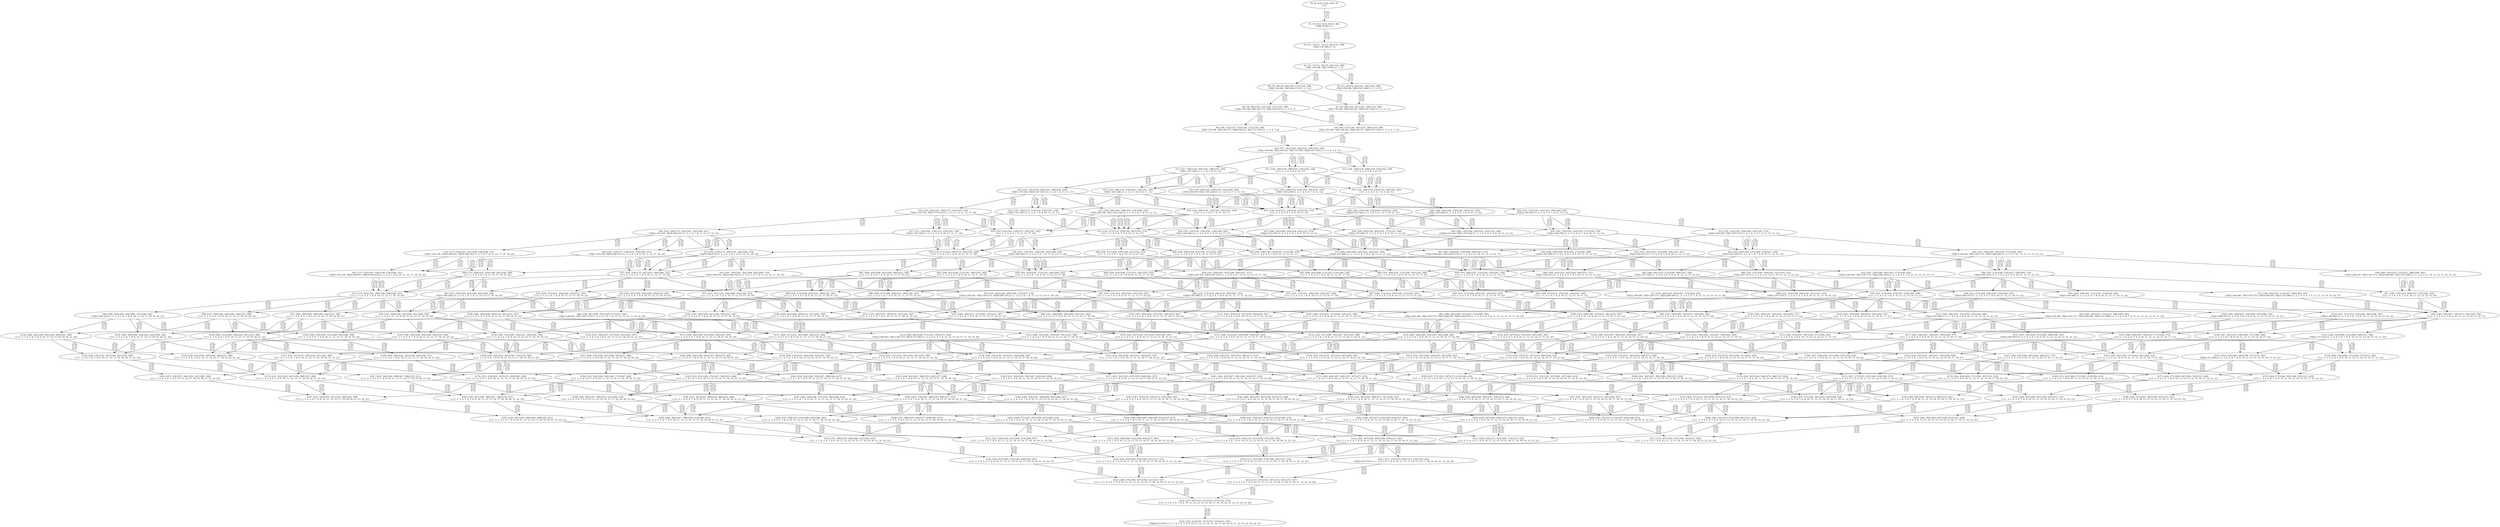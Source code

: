 digraph {
	S0[label="S0: [0, 0] [0, 0] [0, 0] [0, 0] \n{}{}"];
	S1[label="S1: [0, 0] [0, 0] [0, 0] [72, 90] \n{T0J0:72-90}{1}"];
	S2[label="S2: [72, 72] [72, 72] [72, 90] [150, 188] \n{T0J1:150-188}{1, 2}"];
	S3[label="S3: [72, 72] [72, 90] [79, 99] [150, 188] \n{T0J1:150-188, T0J2:79-99}{1, 2, 3}"];
	S4[label="S4: [79, 90] [79, 90] [144, 172] [150, 188] \n{T0J1:150-188, T0J3:144-172}{1, 2, 3, 4}"];
	S5[label="S5: [72, 90] [79, 99] [147, 184] [150, 188] \n{T0J1:150-188, T0J10:147-184}{1, 2, 3, 11}"];
	S6[label="S6: [79, 90] [104, 122] [144, 172] [150, 188] \n{T0J1:150-188, T0J3:144-172, T0J6:104-122}{1, 2, 3, 4, 7}"];
	S7[label="S7: [79, 99] [144, 181] [147, 184] [150, 188] \n{T0J1:150-188, T0J3:144-181, T0J10:147-184}{1, 2, 3, 4, 11}"];
	S8[label="S8: [104, 122] [137, 163] [144, 172] [150, 188] \n{T0J1:150-188, T0J3:144-172, T0J6:104-122, T0J7:137-163}{1, 2, 3, 4, 7, 8}"];
	S9[label="S9: [104, 131] [144, 181] [147, 184] [150, 188] \n{T0J1:150-188, T0J3:144-181, T0J6:104-131, T0J10:147-184}{1, 2, 3, 4, 7, 11}"];
	S10[label="S10: [137, 181] [144, 184] [150, 188] [162, 216] \n{T0J1:150-188, T0J3:144-181, T0J7:137-204, T0J10:147-216}{1, 2, 3, 4, 7, 8, 11}"];
	S11[label="S11: [147, 180] [150, 184] [162, 188] [191, 236] \n{T0J11:191-236}{1, 2, 3, 4, 7, 8, 11, 12}"];
	S12[label="S12: [144, 184] [150, 188] [150, 216] [162, 259] \n{}{1, 2, 3, 4, 5, 6, 7, 8, 11}"];
	S13[label="S13: [144, 184] [150, 188] [152, 216] [162, 239] \n{}{1, 2, 3, 4, 7, 8, 9, 10, 11}"];
	S14[label="S14: [147, 181] [150, 184] [162, 188] [191, 236] \n{T0J11:191-236, T0J16:147-181}{1, 2, 3, 4, 7, 8, 11, 12, 17}"];
	S15[label="S15: [150, 188] [150, 216] [162, 259] [191, 259] \n{T0J11:191-259}{1, 2, 3, 4, 5, 6, 7, 8, 11, 12}"];
	S16[label="S16: [150, 184] [162, 188] [191, 236] [209, 259] \n{T0J5:209-259, T0J11:191-236}{1, 2, 3, 4, 5, 6, 7, 8, 11, 12}"];
	S17[label="S17: [150, 188] [152, 216] [162, 236] [191, 239] \n{T0J11:191-236}{1, 2, 3, 4, 7, 8, 9, 10, 11, 12}"];
	S18[label="S18: [150, 184] [162, 188] [175, 216] [191, 236] \n{T0J11:191-236, T0J17:175-216}{1, 2, 3, 4, 7, 8, 11, 12, 17, 18}"];
	S19[label="S19: [150, 188] [150, 216] [152, 259] [162, 263] \n{}{1, 2, 3, 4, 5, 6, 7, 8, 9, 10, 11}"];
	S20[label="S20: [150, 204] [150, 216] [162, 259] [191, 259] \n{}{1, 2, 3, 4, 5, 6, 7, 8, 11, 12, 17}"];
	S21[label="S21: [150, 184] [162, 188] [191, 236] [209, 259] \n{T0J5:209-259, T0J11:191-236}{1, 2, 3, 4, 5, 6, 7, 8, 11, 12, 17}"];
	S22[label="S22: [150, 184] [152, 216] [162, 236] [191, 239] \n{T0J11:191-236}{1, 2, 3, 4, 7, 8, 9, 10, 11, 12, 17}"];
	S23[label="S23: [191, 203] [191, 216] [191, 259] [240, 265] \n{T0J12:240-265}{1, 2, 3, 4, 5, 6, 7, 8, 11, 12, 13}"];
	S24[label="S24: [162, 188] [175, 216] [191, 236] [206, 251] \n{T0J11:191-236, T0J18:206-251}{1, 2, 3, 4, 7, 8, 11, 12, 17, 18, 19}"];
	S25[label="S25: [150, 216] [152, 259] [162, 263] [191, 272] \n{}{1, 2, 3, 4, 5, 6, 7, 8, 9, 10, 11, 12}"];
	S26[label="S26: [150, 216] [162, 239] [175, 259] [191, 262] \n{}{1, 2, 3, 4, 5, 6, 7, 8, 11, 12, 17, 18}"];
	S27[label="S27: [152, 216] [162, 216] [175, 236] [191, 239] \n{T0J11:191-236}{1, 2, 3, 4, 7, 8, 9, 10, 11, 12, 17, 18}"];
	S28[label="S28: [206, 216] [206, 236] [206, 259] [222, 263] \n{T0J20:222-236}{1, 2, 3, 4, 5, 6, 7, 8, 9, 10, 11, 21}"];
	S29[label="S29: [184, 216] [184, 259] [184, 263] [255, 304] \n{T0J21:255-304}{1, 2, 3, 4, 5, 6, 7, 8, 9, 10, 11, 22}"];
	S30[label="S30: [191, 216] [191, 259] [191, 259] [240, 265] \n{T0J12:240-265}{1, 2, 3, 4, 5, 6, 7, 8, 11, 12, 13, 17}"];
	S31[label="S31: [191, 216] [191, 259] [240, 265] [247, 273] \n{T0J12:240-265, T0J13:247-273}{1, 2, 3, 4, 5, 6, 7, 8, 11, 12, 13, 14}"];
	S32[label="S32: [175, 216] [191, 225] [198, 236] [206, 251] \n{T0J11:191-236, T0J18:206-251, T0J19:198-225}{1, 2, 3, 4, 7, 8, 11, 12, 17, 18, 19, 20}"];
	S33[label="S33: [150, 217] [152, 259] [162, 263] [191, 272] \n{}{1, 2, 3, 4, 5, 6, 7, 8, 9, 10, 11, 12, 17}"];
	S34[label="S34: [191, 259] [191, 263] [191, 272] [240, 278] \n{T0J12:240-278}{1, 2, 3, 4, 5, 6, 7, 8, 9, 10, 11, 12, 13}"];
	S35[label="S35: [162, 239] [175, 259] [191, 262] [206, 274] \n{T0J18:206-274}{1, 2, 3, 4, 5, 6, 7, 8, 11, 12, 17, 18, 19}"];
	S36[label="S36: [162, 216] [175, 236] [191, 239] [206, 251] \n{T0J11:191-236, T0J18:206-251}{1, 2, 3, 4, 7, 8, 9, 10, 11, 12, 17, 18, 19}"];
	S37[label="S37: [206, 236] [206, 259] [206, 263] [222, 272] \n{T0J20:222-236}{1, 2, 3, 4, 5, 6, 7, 8, 9, 10, 11, 12, 21}"];
	S38[label="S38: [184, 259] [184, 263] [191, 272] [255, 304] \n{T0J21:255-304}{1, 2, 3, 4, 5, 6, 7, 8, 9, 10, 11, 12, 22}"];
	S39[label="S39: [191, 239] [191, 259] [191, 262] [240, 265] \n{T0J12:240-265}{1, 2, 3, 4, 5, 6, 7, 8, 11, 12, 13, 17, 18}"];
	S40[label="S40: [206, 236] [206, 259] [222, 263] [255, 304] \n{T0J20:222-236, T0J21:255-304}{1, 2, 3, 4, 5, 6, 7, 8, 9, 10, 11, 21, 22}"];
	S41[label="S41: [191, 259] [191, 259] [240, 265] [247, 273] \n{T0J12:240-265, T0J13:247-273}{1, 2, 3, 4, 5, 6, 7, 8, 11, 12, 13, 14, 17}"];
	S42[label="S42: [191, 259] [240, 265] [247, 273] [264, 295] \n{T0J12:240-265, T0J13:247-273, T0J14:264-295}{1, 2, 3, 4, 5, 6, 7, 8, 11, 12, 13, 14, 15}"];
	S43[label="S43: [152, 253] [162, 259] [175, 263] [191, 294] \n{}{1, 2, 3, 4, 5, 6, 7, 8, 9, 10, 11, 12, 17, 18}"];
	S44[label="S44: [191, 260] [191, 263] [191, 272] [240, 279] \n{}{1, 2, 3, 4, 5, 6, 7, 8, 9, 10, 11, 12, 13, 17}"];
	S45[label="S45: [191, 263] [191, 272] [240, 278] [247, 329] \n{T0J13:247-329}{1, 2, 3, 4, 5, 6, 7, 8, 9, 10, 11, 12, 13, 14}"];
	S46[label="S46: [175, 248] [191, 259] [198, 262] [206, 294] \n{}{1, 2, 3, 4, 5, 6, 7, 8, 11, 12, 17, 18, 19, 20}"];
	S47[label="S47: [175, 225] [191, 236] [198, 239] [206, 251] \n{T0J11:191-236, T0J18:206-251, T0J19:198-225}{1, 2, 3, 4, 7, 8, 9, 10, 11, 12, 17, 18, 19, 20}"];
	S48[label="S48: [206, 237] [206, 259] [206, 263] [222, 272] \n{}{1, 2, 3, 4, 5, 6, 7, 8, 9, 10, 11, 12, 17, 21}"];
	S49[label="S49: [184, 260] [184, 263] [191, 272] [255, 305] \n{}{1, 2, 3, 4, 5, 6, 7, 8, 9, 10, 11, 12, 17, 22}"];
	S50[label="S50: [206, 259] [206, 263] [222, 272] [240, 298] \n{T0J12:240-298}{1, 2, 3, 4, 5, 6, 7, 8, 9, 10, 11, 12, 13, 21}"];
	S51[label="S51: [191, 263] [191, 272] [240, 304] [255, 321] \n{T0J12:240-321}{1, 2, 3, 4, 5, 6, 7, 8, 9, 10, 11, 12, 13, 22}"];
	S52[label="S52: [191, 259] [191, 262] [206, 265] [240, 274] \n{T0J12:240-265, T0J18:206-274}{1, 2, 3, 4, 5, 6, 7, 8, 11, 12, 13, 17, 18, 19}"];
	S53[label="S53: [206, 259] [206, 263] [222, 292] [255, 304] \n{T0J21:255-304}{1, 2, 3, 4, 5, 6, 7, 8, 9, 10, 11, 12, 21, 22}"];
	S54[label="S54: [191, 259] [191, 262] [240, 265] [247, 273] \n{T0J12:240-265, T0J13:247-273}{1, 2, 3, 4, 5, 6, 7, 8, 11, 12, 13, 14, 17, 18}"];
	S55[label="S55: [191, 259] [240, 265] [247, 273] [264, 295] \n{T0J12:240-265, T0J13:247-273, T0J14:264-295}{1, 2, 3, 4, 5, 6, 7, 8, 11, 12, 13, 14, 15, 17}"];
	S56[label="S56: [240, 265] [247, 273] [257, 286] [264, 295] \n{T0J12:240-265, T0J13:247-273, T0J14:264-295, T0J15:257-286}{1, 2, 3, 4, 5, 6, 7, 8, 11, 12, 13, 14, 15, 16}"];
	S57[label="S57: [162, 259] [175, 263] [191, 294] [206, 331] \n{}{1, 2, 3, 4, 5, 6, 7, 8, 9, 10, 11, 12, 17, 18, 19}"];
	S58[label="S58: [191, 263] [191, 272] [191, 294] [240, 322] \n{}{1, 2, 3, 4, 5, 6, 7, 8, 9, 10, 11, 12, 13, 17, 18}"];
	S59[label="S59: [191, 264] [191, 272] [240, 279] [247, 330] \n{}{1, 2, 3, 4, 5, 6, 7, 8, 9, 10, 11, 12, 13, 14, 17}"];
	S60[label="S60: [191, 272] [240, 278] [247, 329] [264, 355] \n{T0J14:264-355}{1, 2, 3, 4, 5, 6, 7, 8, 9, 10, 11, 12, 13, 14, 15}"];
	S61[label="S61: [206, 259] [206, 263] [206, 280] [222, 300] \n{}{1, 2, 3, 4, 5, 6, 7, 8, 9, 10, 11, 12, 17, 18, 21}"];
	S62[label="S62: [184, 263] [184, 272] [191, 300] [255, 348] \n{}{1, 2, 3, 4, 5, 6, 7, 8, 9, 10, 11, 12, 17, 18, 22}"];
	S63[label="S63: [206, 263] [206, 272] [222, 279] [240, 326] \n{}{1, 2, 3, 4, 5, 6, 7, 8, 9, 10, 11, 12, 13, 17, 21}"];
	S64[label="S64: [191, 264] [191, 272] [240, 305] [255, 348] \n{}{1, 2, 3, 4, 5, 6, 7, 8, 9, 10, 11, 12, 13, 17, 22}"];
	S65[label="S65: [206, 263] [222, 272] [240, 298] [247, 329] \n{T0J13:247-329}{1, 2, 3, 4, 5, 6, 7, 8, 9, 10, 11, 12, 13, 14, 21}"];
	S66[label="S66: [191, 272] [240, 304] [247, 321] [255, 333] \n{T0J13:247-333}{1, 2, 3, 4, 5, 6, 7, 8, 9, 10, 11, 12, 13, 14, 22}"];
	S67[label="S67: [191, 259] [198, 262] [206, 265] [240, 294] \n{T0J12:240-265}{1, 2, 3, 4, 5, 6, 7, 8, 11, 12, 13, 17, 18, 19, 20}"];
	S68[label="S68: [206, 263] [206, 272] [222, 292] [255, 352] \n{}{1, 2, 3, 4, 5, 6, 7, 8, 9, 10, 11, 12, 17, 21, 22}"];
	S69[label="S69: [206, 263] [222, 292] [240, 304] [255, 321] \n{T0J12:240-321}{1, 2, 3, 4, 5, 6, 7, 8, 9, 10, 11, 12, 13, 21, 22}"];
	S70[label="S70: [191, 262] [206, 265] [240, 273] [247, 274] \n{T0J12:240-265, T0J13:247-273, T0J18:206-274}{1, 2, 3, 4, 5, 6, 7, 8, 11, 12, 13, 14, 17, 18, 19}"];
	S71[label="S71: [191, 262] [240, 265] [247, 273] [264, 295] \n{T0J12:240-265, T0J13:247-273, T0J14:264-295}{1, 2, 3, 4, 5, 6, 7, 8, 11, 12, 13, 14, 15, 17, 18}"];
	S72[label="S72: [240, 265] [247, 273] [257, 286] [264, 295] \n{T0J12:240-265, T0J13:247-273, T0J14:264-295, T0J15:257-286}{1, 2, 3, 4, 5, 6, 7, 8, 11, 12, 13, 14, 15, 16, 17}"];
	S73[label="S73: [175, 263] [191, 294] [198, 309] [206, 331] \n{}{1, 2, 3, 4, 5, 6, 7, 8, 9, 10, 11, 12, 17, 18, 19, 20}"];
	S74[label="S74: [191, 272] [191, 294] [206, 326] [240, 335] \n{}{1, 2, 3, 4, 5, 6, 7, 8, 9, 10, 11, 12, 13, 17, 18, 19}"];
	S75[label="S75: [191, 272] [191, 294] [240, 322] [247, 334] \n{}{1, 2, 3, 4, 5, 6, 7, 8, 9, 10, 11, 12, 13, 14, 17, 18}"];
	S76[label="S76: [191, 273] [240, 279] [247, 330] [264, 356] \n{}{1, 2, 3, 4, 5, 6, 7, 8, 9, 10, 11, 12, 13, 14, 15, 17}"];
	S77[label="S77: [240, 278] [247, 329] [257, 355] [264, 355] \n{}{1, 2, 3, 4, 5, 6, 7, 8, 9, 10, 11, 12, 13, 14, 15, 16}"];
	S78[label="S78: [206, 263] [206, 284] [206, 300] [222, 344] \n{}{1, 2, 3, 4, 5, 6, 7, 8, 9, 10, 11, 12, 17, 18, 19, 21}"];
	S79[label="S79: [184, 272] [191, 300] [206, 344] [255, 352] \n{}{1, 2, 3, 4, 5, 6, 7, 8, 9, 10, 11, 12, 17, 18, 19, 22}"];
	S80[label="S80: [206, 272] [206, 284] [222, 309] [240, 335] \n{}{1, 2, 3, 4, 5, 6, 7, 8, 9, 10, 11, 12, 13, 17, 18, 21}"];
	S81[label="S81: [191, 272] [191, 305] [240, 335] [255, 352] \n{}{1, 2, 3, 4, 5, 6, 7, 8, 9, 10, 11, 12, 13, 17, 18, 22}"];
	S82[label="S82: [206, 272] [222, 279] [240, 326] [247, 343] \n{}{1, 2, 3, 4, 5, 6, 7, 8, 9, 10, 11, 12, 13, 14, 17, 21}"];
	S83[label="S83: [191, 273] [240, 305] [247, 343] [255, 352] \n{}{1, 2, 3, 4, 5, 6, 7, 8, 9, 10, 11, 12, 13, 14, 17, 22}"];
	S84[label="S84: [222, 272] [240, 298] [247, 329] [264, 355] \n{T0J14:264-355}{1, 2, 3, 4, 5, 6, 7, 8, 9, 10, 11, 12, 13, 14, 15, 21}"];
	S85[label="S85: [240, 304] [247, 321] [255, 333] [264, 364] \n{T0J14:264-364}{1, 2, 3, 4, 5, 6, 7, 8, 9, 10, 11, 12, 13, 14, 15, 22}"];
	S86[label="S86: [206, 272] [206, 293] [222, 309] [255, 361] \n{}{1, 2, 3, 4, 5, 6, 7, 8, 9, 10, 11, 12, 17, 18, 21, 22}"];
	S87[label="S87: [206, 272] [222, 293] [240, 335] [255, 361] \n{}{1, 2, 3, 4, 5, 6, 7, 8, 9, 10, 11, 12, 13, 17, 21, 22}"];
	S88[label="S88: [222, 292] [240, 304] [247, 321] [255, 333] \n{T0J13:247-333}{1, 2, 3, 4, 5, 6, 7, 8, 9, 10, 11, 12, 13, 14, 21, 22}"];
	S89[label="S89: [198, 262] [206, 265] [240, 273] [247, 294] \n{T0J12:240-265, T0J13:247-273}{1, 2, 3, 4, 5, 6, 7, 8, 11, 12, 13, 14, 17, 18, 19, 20}"];
	S90[label="S90: [255, 272] [255, 292] [255, 308] [283, 352] \n{T0J24:283-308}{1, 2, 3, 4, 5, 6, 7, 8, 9, 10, 11, 12, 17, 21, 22, 25}"];
	S91[label="S91: [206, 265] [240, 273] [247, 274] [264, 295] \n{T0J12:240-265, T0J13:247-273, T0J14:264-295, T0J18:206-274}{1, 2, 3, 4, 5, 6, 7, 8, 11, 12, 13, 14, 15, 17, 18, 19}"];
	S92[label="S92: [240, 265] [247, 273] [257, 286] [264, 295] \n{T0J12:240-265, T0J13:247-273, T0J14:264-295, T0J15:257-286}{1, 2, 3, 4, 5, 6, 7, 8, 11, 12, 13, 14, 15, 16, 17, 18}"];
	S93[label="S93: [191, 294] [198, 318] [206, 331] [240, 354] \n{}{1, 2, 3, 4, 5, 6, 7, 8, 9, 10, 11, 12, 13, 17, 18, 19, 20}"];
	S94[label="S94: [191, 294] [206, 326] [240, 335] [247, 344] \n{}{1, 2, 3, 4, 5, 6, 7, 8, 9, 10, 11, 12, 13, 14, 17, 18, 19}"];
	S95[label="S95: [191, 294] [240, 322] [247, 334] [264, 365] \n{}{1, 2, 3, 4, 5, 6, 7, 8, 9, 10, 11, 12, 13, 14, 15, 17, 18}"];
	S96[label="S96: [240, 279] [247, 330] [257, 356] [264, 356] \n{}{1, 2, 3, 4, 5, 6, 7, 8, 9, 10, 11, 12, 13, 14, 15, 16, 17}"];
	S97[label="S97: [206, 294] [206, 309] [206, 324] [222, 344] \n{}{1, 2, 3, 4, 5, 6, 7, 8, 9, 10, 11, 12, 17, 18, 19, 20, 21}"];
	S98[label="S98: [191, 300] [198, 324] [206, 344] [255, 380] \n{}{1, 2, 3, 4, 5, 6, 7, 8, 9, 10, 11, 12, 17, 18, 19, 20, 22}"];
	S99[label="S99: [206, 294] [206, 309] [206, 331] [246, 342] \n{T0J23:246-342}{1, 2, 3, 4, 5, 6, 7, 8, 9, 10, 11, 12, 17, 18, 19, 20, 24}"];
	S100[label="S100: [206, 293] [206, 309] [222, 341] [240, 350] \n{}{1, 2, 3, 4, 5, 6, 7, 8, 9, 10, 11, 12, 13, 17, 18, 19, 21}"];
	S101[label="S101: [191, 305] [206, 341] [240, 350] [255, 361] \n{}{1, 2, 3, 4, 5, 6, 7, 8, 9, 10, 11, 12, 13, 17, 18, 19, 22}"];
	S102[label="S102: [206, 293] [222, 315] [240, 335] [247, 349] \n{}{1, 2, 3, 4, 5, 6, 7, 8, 9, 10, 11, 12, 13, 14, 17, 18, 21}"];
	S103[label="S103: [191, 305] [240, 335] [247, 349] [255, 361] \n{}{1, 2, 3, 4, 5, 6, 7, 8, 9, 10, 11, 12, 13, 14, 17, 18, 22}"];
	S104[label="S104: [222, 279] [240, 326] [247, 343] [264, 371] \n{}{1, 2, 3, 4, 5, 6, 7, 8, 9, 10, 11, 12, 13, 14, 15, 17, 21}"];
	S105[label="S105: [240, 305] [247, 343] [255, 356] [264, 371] \n{}{1, 2, 3, 4, 5, 6, 7, 8, 9, 10, 11, 12, 13, 14, 15, 17, 22}"];
	S106[label="S106: [206, 299] [206, 309] [222, 361] [255, 367] \n{}{1, 2, 3, 4, 5, 6, 7, 8, 9, 10, 11, 12, 17, 18, 19, 21, 22}"];
	S107[label="S107: [206, 299] [222, 327] [240, 354] [255, 367] \n{}{1, 2, 3, 4, 5, 6, 7, 8, 9, 10, 11, 12, 13, 17, 18, 21, 22}"];
	S108[label="S108: [222, 299] [240, 335] [247, 361] [255, 367] \n{}{1, 2, 3, 4, 5, 6, 7, 8, 9, 10, 11, 12, 13, 14, 17, 21, 22}"];
	S109[label="S109: [240, 298] [247, 329] [264, 355] [288, 355] \n{T0J15:288-355}{1, 2, 3, 4, 5, 6, 7, 8, 9, 10, 11, 12, 13, 14, 15, 16, 21}"];
	S110[label="S110: [247, 321] [255, 333] [264, 364] [306, 387] \n{T0J15:306-387}{1, 2, 3, 4, 5, 6, 7, 8, 9, 10, 11, 12, 13, 14, 15, 16, 22}"];
	S111[label="S111: [255, 293] [255, 309] [255, 327] [283, 361] \n{}{1, 2, 3, 4, 5, 6, 7, 8, 9, 10, 11, 12, 17, 18, 21, 22, 25}"];
	S112[label="S112: [255, 293] [255, 327] [255, 352] [283, 361] \n{}{1, 2, 3, 4, 5, 6, 7, 8, 9, 10, 11, 12, 13, 17, 21, 22, 25}"];
	S113[label="S113: [240, 304] [247, 321] [255, 333] [295, 384] \n{T0J14:295-384}{1, 2, 3, 4, 5, 6, 7, 8, 9, 10, 11, 12, 13, 14, 15, 21, 22}"];
	S114[label="S114: [206, 265] [240, 273] [247, 294] [271, 295] \n{T0J12:240-265, T0J13:247-273, T0J14:271-295}{1, 2, 3, 4, 5, 6, 7, 8, 11, 12, 13, 14, 15, 17, 18, 19, 20}"];
	S115[label="S115: [198, 326] [206, 335] [240, 354] [247, 364] \n{}{1, 2, 3, 4, 5, 6, 7, 8, 9, 10, 11, 12, 13, 14, 17, 18, 19, 20}"];
	S116[label="S116: [206, 326] [240, 335] [247, 362] [264, 386] \n{}{1, 2, 3, 4, 5, 6, 7, 8, 9, 10, 11, 12, 13, 14, 15, 17, 18, 19}"];
	S117[label="S117: [240, 328] [247, 334] [257, 365] [264, 377] \n{}{1, 2, 3, 4, 5, 6, 7, 8, 9, 10, 11, 12, 13, 14, 15, 16, 17, 18}"];
	S118[label="S118: [206, 312] [206, 336] [222, 344] [240, 356] \n{}{1, 2, 3, 4, 5, 6, 7, 8, 9, 10, 11, 12, 13, 17, 18, 19, 20, 21}"];
	S119[label="S119: [198, 336] [206, 344] [240, 362] [255, 380] \n{}{1, 2, 3, 4, 5, 6, 7, 8, 9, 10, 11, 12, 13, 17, 18, 19, 20, 22}"];
	S120[label="S120: [206, 318] [206, 331] [240, 342] [246, 356] \n{}{1, 2, 3, 4, 5, 6, 7, 8, 9, 10, 11, 12, 13, 17, 18, 19, 20, 24}"];
	S121[label="S121: [206, 315] [222, 341] [240, 350] [247, 363] \n{}{1, 2, 3, 4, 5, 6, 7, 8, 9, 10, 11, 12, 13, 14, 17, 18, 19, 21}"];
	S122[label="S122: [206, 341] [240, 350] [247, 361] [255, 380] \n{}{1, 2, 3, 4, 5, 6, 7, 8, 9, 10, 11, 12, 13, 14, 17, 18, 19, 22}"];
	S123[label="S123: [222, 326] [240, 335] [247, 349] [264, 385] \n{}{1, 2, 3, 4, 5, 6, 7, 8, 9, 10, 11, 12, 13, 14, 15, 17, 18, 21}"];
	S124[label="S124: [240, 335] [247, 349] [255, 365] [264, 397] \n{}{1, 2, 3, 4, 5, 6, 7, 8, 9, 10, 11, 12, 13, 14, 15, 17, 18, 22}"];
	S125[label="S125: [240, 326] [247, 343] [257, 371] [264, 375] \n{}{1, 2, 3, 4, 5, 6, 7, 8, 9, 10, 11, 12, 13, 14, 15, 16, 17, 21}"];
	S126[label="S126: [247, 343] [255, 356] [264, 371] [306, 388] \n{}{1, 2, 3, 4, 5, 6, 7, 8, 9, 10, 11, 12, 13, 14, 15, 16, 17, 22}"];
	S127[label="S127: [264, 330] [264, 355] [264, 356] [315, 356] \n{T0J22:315-355}{1, 2, 3, 4, 5, 6, 7, 8, 9, 10, 11, 12, 13, 14, 15, 16, 17, 23}"];
	S128[label="S128: [206, 312] [206, 336] [222, 361] [255, 380] \n{}{1, 2, 3, 4, 5, 6, 7, 8, 9, 10, 11, 12, 17, 18, 19, 20, 21, 22}"];
	S129[label="S129: [206, 309] [206, 324] [222, 342] [246, 344] \n{}{1, 2, 3, 4, 5, 6, 7, 8, 9, 10, 11, 12, 17, 18, 19, 20, 21, 24}"];
	S130[label="S130: [206, 324] [206, 342] [246, 344] [255, 380] \n{}{1, 2, 3, 4, 5, 6, 7, 8, 9, 10, 11, 12, 17, 18, 19, 20, 22, 24}"];
	S131[label="S131: [206, 327] [222, 361] [240, 362] [255, 380] \n{}{1, 2, 3, 4, 5, 6, 7, 8, 9, 10, 11, 12, 13, 17, 18, 19, 21, 22}"];
	S132[label="S132: [222, 327] [240, 354] [247, 367] [255, 380] \n{}{1, 2, 3, 4, 5, 6, 7, 8, 9, 10, 11, 12, 13, 14, 17, 18, 21, 22}"];
	S133[label="S133: [240, 335] [247, 361] [255, 371] [264, 391] \n{}{1, 2, 3, 4, 5, 6, 7, 8, 9, 10, 11, 12, 13, 14, 15, 17, 21, 22}"];
	S134[label="S134: [255, 309] [255, 327] [255, 361] [283, 367] \n{}{1, 2, 3, 4, 5, 6, 7, 8, 9, 10, 11, 12, 17, 18, 19, 21, 22, 25}"];
	S135[label="S135: [255, 327] [255, 327] [255, 355] [283, 367] \n{}{1, 2, 3, 4, 5, 6, 7, 8, 9, 10, 11, 12, 13, 17, 18, 21, 22, 25}"];
	S136[label="S136: [255, 327] [255, 352] [255, 361] [283, 367] \n{}{1, 2, 3, 4, 5, 6, 7, 8, 9, 10, 11, 12, 13, 14, 17, 21, 22, 25}"];
	S137[label="S137: [247, 321] [255, 333] [295, 384] [306, 387] \n{T0J15:306-387}{1, 2, 3, 4, 5, 6, 7, 8, 9, 10, 11, 12, 13, 14, 15, 16, 21, 22}"];
	S138[label="S138: [206, 335] [240, 354] [247, 364] [264, 418] \n{}{1, 2, 3, 4, 5, 6, 7, 8, 9, 10, 11, 12, 13, 14, 15, 17, 18, 19, 20}"];
	S139[label="S139: [206, 336] [222, 344] [240, 356] [247, 382] \n{}{1, 2, 3, 4, 5, 6, 7, 8, 9, 10, 11, 12, 13, 14, 17, 18, 19, 20, 21}"];
	S140[label="S140: [206, 344] [240, 362] [247, 380] [255, 406] \n{}{1, 2, 3, 4, 5, 6, 7, 8, 9, 10, 11, 12, 13, 14, 17, 18, 19, 20, 22}"];
	S141[label="S141: [206, 335] [240, 342] [246, 356] [247, 388] \n{}{1, 2, 3, 4, 5, 6, 7, 8, 9, 10, 11, 12, 13, 14, 17, 18, 19, 20, 24}"];
	S142[label="S142: [240, 335] [247, 365] [264, 386] [272, 409] \n{}{1, 2, 3, 4, 5, 6, 7, 8, 9, 10, 11, 12, 13, 14, 15, 16, 17, 18, 19}"];
	S143[label="S143: [222, 341] [240, 350] [247, 363] [264, 407] \n{}{1, 2, 3, 4, 5, 6, 7, 8, 9, 10, 11, 12, 13, 14, 15, 17, 18, 19, 21}"];
	S144[label="S144: [240, 350] [247, 362] [255, 380] [277, 433] \n{}{1, 2, 3, 4, 5, 6, 7, 8, 9, 10, 11, 12, 13, 14, 15, 17, 18, 19, 22}"];
	S145[label="S145: [240, 343] [247, 362] [257, 385] [264, 409] \n{}{1, 2, 3, 4, 5, 6, 7, 8, 9, 10, 11, 12, 13, 14, 15, 16, 17, 18, 21}"];
	S146[label="S146: [247, 356] [255, 371] [264, 397] [306, 418] \n{}{1, 2, 3, 4, 5, 6, 7, 8, 9, 10, 11, 12, 13, 14, 15, 16, 17, 18, 22}"];
	S147[label="S147: [264, 355] [264, 365] [264, 366] [315, 377] \n{}{1, 2, 3, 4, 5, 6, 7, 8, 9, 10, 11, 12, 13, 14, 15, 16, 17, 18, 23}"];
	S148[label="S148: [206, 336] [222, 361] [240, 374] [255, 380] \n{}{1, 2, 3, 4, 5, 6, 7, 8, 9, 10, 11, 12, 13, 17, 18, 19, 20, 21, 22}"];
	S149[label="S149: [206, 336] [222, 342] [240, 344] [246, 371] \n{}{1, 2, 3, 4, 5, 6, 7, 8, 9, 10, 11, 12, 13, 17, 18, 19, 20, 21, 24}"];
	S150[label="S150: [206, 342] [240, 344] [246, 380] [255, 386] \n{}{1, 2, 3, 4, 5, 6, 7, 8, 9, 10, 11, 12, 13, 17, 18, 19, 20, 22, 24}"];
	S151[label="S151: [222, 361] [240, 362] [247, 380] [255, 397] \n{}{1, 2, 3, 4, 5, 6, 7, 8, 9, 10, 11, 12, 13, 14, 17, 18, 19, 21, 22}"];
	S152[label="S152: [240, 354] [247, 367] [255, 380] [264, 419] \n{}{1, 2, 3, 4, 5, 6, 7, 8, 9, 10, 11, 12, 13, 14, 15, 17, 18, 21, 22}"];
	S153[label="S153: [247, 361] [255, 371] [264, 391] [306, 418] \n{}{1, 2, 3, 4, 5, 6, 7, 8, 9, 10, 11, 12, 13, 14, 15, 16, 17, 21, 22}"];
	S154[label="S154: [264, 343] [264, 371] [264, 375] [315, 385] \n{}{1, 2, 3, 4, 5, 6, 7, 8, 9, 10, 11, 12, 13, 14, 15, 16, 17, 21, 23}"];
	S155[label="S155: [264, 356] [264, 366] [306, 371] [315, 391] \n{T0J22:315-366}{1, 2, 3, 4, 5, 6, 7, 8, 9, 10, 11, 12, 13, 14, 15, 16, 17, 22, 23}"];
	S156[label="S156: [206, 336] [222, 342] [246, 361] [255, 380] \n{}{1, 2, 3, 4, 5, 6, 7, 8, 9, 10, 11, 12, 17, 18, 19, 20, 21, 22, 24}"];
	S157[label="S157: [255, 327] [255, 336] [255, 361] [283, 380] \n{}{1, 2, 3, 4, 5, 6, 7, 8, 9, 10, 11, 12, 17, 18, 19, 20, 21, 22, 25}"];
	S158[label="S158: [255, 327] [255, 361] [255, 367] [283, 380] \n{}{1, 2, 3, 4, 5, 6, 7, 8, 9, 10, 11, 12, 13, 17, 18, 19, 21, 22, 25}"];
	S159[label="S159: [255, 327] [255, 355] [255, 367] [283, 397] \n{}{1, 2, 3, 4, 5, 6, 7, 8, 9, 10, 11, 12, 13, 14, 17, 18, 21, 22, 25}"];
	S160[label="S160: [255, 352] [255, 361] [264, 371] [283, 419] \n{}{1, 2, 3, 4, 5, 6, 7, 8, 9, 10, 11, 12, 13, 14, 15, 17, 21, 22, 25}"];
	S161[label="S161: [240, 365] [247, 380] [264, 418] [272, 418] \n{}{1, 2, 3, 4, 5, 6, 7, 8, 9, 10, 11, 12, 13, 14, 15, 16, 17, 18, 19, 20}"];
	S162[label="S162: [222, 344] [240, 356] [247, 382] [264, 428] \n{}{1, 2, 3, 4, 5, 6, 7, 8, 9, 10, 11, 12, 13, 14, 15, 17, 18, 19, 20, 21}"];
	S163[label="S163: [240, 362] [247, 380] [255, 406] [277, 436] \n{}{1, 2, 3, 4, 5, 6, 7, 8, 9, 10, 11, 12, 13, 14, 15, 17, 18, 19, 20, 22}"];
	S164[label="S164: [240, 342] [246, 356] [247, 388] [264, 427] \n{}{1, 2, 3, 4, 5, 6, 7, 8, 9, 10, 11, 12, 13, 14, 15, 17, 18, 19, 20, 24}"];
	S165[label="S165: [222, 361] [240, 374] [247, 380] [255, 406] \n{}{1, 2, 3, 4, 5, 6, 7, 8, 9, 10, 11, 12, 13, 14, 17, 18, 19, 20, 21, 22}"];
	S166[label="S166: [222, 342] [240, 344] [246, 371] [247, 406] \n{}{1, 2, 3, 4, 5, 6, 7, 8, 9, 10, 11, 12, 13, 14, 17, 18, 19, 20, 21, 24}"];
	S167[label="S167: [240, 344] [246, 380] [247, 386] [255, 412] \n{}{1, 2, 3, 4, 5, 6, 7, 8, 9, 10, 11, 12, 13, 14, 17, 18, 19, 20, 22, 24}"];
	S168[label="S168: [240, 362] [247, 385] [264, 409] [272, 424] \n{}{1, 2, 3, 4, 5, 6, 7, 8, 9, 10, 11, 12, 13, 14, 15, 16, 17, 18, 19, 21}"];
	S169[label="S169: [247, 371] [255, 397] [272, 433] [306, 433] \n{}{1, 2, 3, 4, 5, 6, 7, 8, 9, 10, 11, 12, 13, 14, 15, 16, 17, 18, 19, 22}"];
	S170[label="S170: [264, 365] [264, 366] [272, 386] [315, 426] \n{}{1, 2, 3, 4, 5, 6, 7, 8, 9, 10, 11, 12, 13, 14, 15, 16, 17, 18, 19, 23}"];
	S171[label="S171: [240, 362] [247, 380] [255, 397] [277, 453] \n{}{1, 2, 3, 4, 5, 6, 7, 8, 9, 10, 11, 12, 13, 14, 15, 17, 18, 19, 21, 22}"];
	S172[label="S172: [247, 371] [255, 391] [264, 419] [306, 437] \n{}{1, 2, 3, 4, 5, 6, 7, 8, 9, 10, 11, 12, 13, 14, 15, 16, 17, 18, 21, 22}"];
	S173[label="S173: [264, 371] [264, 385] [264, 385] [315, 409] \n{}{1, 2, 3, 4, 5, 6, 7, 8, 9, 10, 11, 12, 13, 14, 15, 16, 17, 18, 21, 23}"];
	S174[label="S174: [264, 366] [264, 371] [306, 397] [315, 418] \n{}{1, 2, 3, 4, 5, 6, 7, 8, 9, 10, 11, 12, 13, 14, 15, 16, 17, 18, 22, 23}"];
	S175[label="S175: [222, 342] [240, 361] [246, 380] [255, 398] \n{}{1, 2, 3, 4, 5, 6, 7, 8, 9, 10, 11, 12, 13, 17, 18, 19, 20, 21, 22, 24}"];
	S176[label="S176: [255, 336] [255, 361] [255, 380] [283, 389] \n{}{1, 2, 3, 4, 5, 6, 7, 8, 9, 10, 11, 12, 13, 17, 18, 19, 20, 21, 22, 25}"];
	S177[label="S177: [255, 361] [255, 367] [255, 380] [283, 397] \n{}{1, 2, 3, 4, 5, 6, 7, 8, 9, 10, 11, 12, 13, 14, 17, 18, 19, 21, 22, 25}"];
	S178[label="S178: [255, 355] [255, 367] [264, 397] [283, 419] \n{}{1, 2, 3, 4, 5, 6, 7, 8, 9, 10, 11, 12, 13, 14, 15, 17, 18, 21, 22, 25}"];
	S179[label="S179: [264, 371] [264, 385] [306, 391] [315, 418] \n{}{1, 2, 3, 4, 5, 6, 7, 8, 9, 10, 11, 12, 13, 14, 15, 16, 17, 21, 22, 23}"];
	S180[label="S180: [255, 361] [264, 371] [283, 419] [306, 435] \n{}{1, 2, 3, 4, 5, 6, 7, 8, 9, 10, 11, 12, 13, 14, 15, 16, 17, 21, 22, 25}"];
	S181[label="S181: [255, 336] [255, 342] [255, 361] [283, 380] \n{}{1, 2, 3, 4, 5, 6, 7, 8, 9, 10, 11, 12, 17, 18, 19, 20, 21, 22, 24, 25}"];
	S182[label="S182: [240, 385] [247, 407] [264, 427] [272, 428] \n{}{1, 2, 3, 4, 5, 6, 7, 8, 9, 10, 11, 12, 13, 14, 15, 16, 17, 18, 19, 20, 21}"];
	S183[label="S183: [247, 397] [255, 416] [272, 436] [306, 445] \n{}{1, 2, 3, 4, 5, 6, 7, 8, 9, 10, 11, 12, 13, 14, 15, 16, 17, 18, 19, 20, 22}"];
	S184[label="S184: [264, 366] [264, 386] [272, 418] [315, 426] \n{}{1, 2, 3, 4, 5, 6, 7, 8, 9, 10, 11, 12, 13, 14, 15, 16, 17, 18, 19, 20, 23}"];
	S185[label="S185: [246, 356] [247, 388] [264, 425] [280, 427] \n{}{1, 2, 3, 4, 5, 6, 7, 8, 9, 10, 11, 12, 13, 14, 15, 16, 17, 18, 19, 20, 24}"];
	S186[label="S186: [240, 374] [247, 380] [255, 406] [277, 453] \n{}{1, 2, 3, 4, 5, 6, 7, 8, 9, 10, 11, 12, 13, 14, 15, 17, 18, 19, 20, 21, 22}"];
	S187[label="S187: [240, 344] [246, 371] [247, 406] [264, 434] \n{}{1, 2, 3, 4, 5, 6, 7, 8, 9, 10, 11, 12, 13, 14, 15, 17, 18, 19, 20, 21, 24}"];
	S188[label="S188: [246, 380] [247, 386] [255, 412] [280, 436] \n{}{1, 2, 3, 4, 5, 6, 7, 8, 9, 10, 11, 12, 13, 14, 15, 17, 18, 19, 20, 22, 24}"];
	S189[label="S189: [240, 361] [246, 380] [247, 398] [256, 412] \n{}{1, 2, 3, 4, 5, 6, 7, 8, 9, 10, 11, 12, 13, 14, 17, 18, 19, 20, 21, 22, 24}"];
	S190[label="S190: [255, 361] [255, 380] [255, 389] [283, 406] \n{}{1, 2, 3, 4, 5, 6, 7, 8, 9, 10, 11, 12, 13, 14, 17, 18, 19, 20, 21, 22, 25}"];
	S191[label="S191: [247, 391] [255, 419] [272, 445] [306, 453] \n{}{1, 2, 3, 4, 5, 6, 7, 8, 9, 10, 11, 12, 13, 14, 15, 16, 17, 18, 19, 21, 22}"];
	S192[label="S192: [264, 385] [264, 385] [272, 409] [315, 442] \n{}{1, 2, 3, 4, 5, 6, 7, 8, 9, 10, 11, 12, 13, 14, 15, 16, 17, 18, 19, 21, 23}"];
	S193[label="S193: [264, 371] [272, 397] [306, 433] [315, 437] \n{}{1, 2, 3, 4, 5, 6, 7, 8, 9, 10, 11, 12, 13, 14, 15, 16, 17, 18, 19, 22, 23}"];
	S194[label="S194: [255, 367] [255, 380] [277, 397] [283, 453] \n{}{1, 2, 3, 4, 5, 6, 7, 8, 9, 10, 11, 12, 13, 14, 15, 17, 18, 19, 21, 22, 25}"];
	S195[label="S195: [264, 385] [264, 391] [306, 419] [315, 437] \n{}{1, 2, 3, 4, 5, 6, 7, 8, 9, 10, 11, 12, 13, 14, 15, 16, 17, 18, 21, 22, 23}"];
	S196[label="S196: [255, 371] [264, 397] [283, 419] [306, 438] \n{}{1, 2, 3, 4, 5, 6, 7, 8, 9, 10, 11, 12, 13, 14, 15, 16, 17, 18, 21, 22, 25}"];
	S197[label="S197: [255, 342] [255, 361] [255, 380] [283, 398] \n{}{1, 2, 3, 4, 5, 6, 7, 8, 9, 10, 11, 12, 13, 17, 18, 19, 20, 21, 22, 24, 25}"];
	S198[label="S198: [264, 371] [283, 385] [306, 419] [315, 435] \n{}{1, 2, 3, 4, 5, 6, 7, 8, 9, 10, 11, 12, 13, 14, 15, 16, 17, 21, 22, 23, 25}"];
	S199[label="S199: [247, 419] [255, 436] [272, 453] [306, 474] \n{}{1, 2, 3, 4, 5, 6, 7, 8, 9, 10, 11, 12, 13, 14, 15, 16, 17, 18, 19, 20, 21, 22}"];
	S200[label="S200: [264, 387] [264, 409] [272, 430] [315, 442] \n{}{1, 2, 3, 4, 5, 6, 7, 8, 9, 10, 11, 12, 13, 14, 15, 16, 17, 18, 19, 20, 21, 23}"];
	S201[label="S201: [246, 377] [247, 407] [264, 427] [280, 434] \n{}{1, 2, 3, 4, 5, 6, 7, 8, 9, 10, 11, 12, 13, 14, 15, 16, 17, 18, 19, 20, 21, 24}"];
	S202[label="S202: [264, 397] [272, 416] [306, 436] [315, 445] \n{}{1, 2, 3, 4, 5, 6, 7, 8, 9, 10, 11, 12, 13, 14, 15, 16, 17, 18, 19, 20, 22, 23}"];
	S203[label="S203: [247, 388] [255, 416] [280, 436] [306, 463] \n{}{1, 2, 3, 4, 5, 6, 7, 8, 9, 10, 11, 12, 13, 14, 15, 16, 17, 18, 19, 20, 22, 24}"];
	S204[label="S204: [264, 366] [264, 388] [280, 425] [315, 427] \n{}{1, 2, 3, 4, 5, 6, 7, 8, 9, 10, 11, 12, 13, 14, 15, 16, 17, 18, 19, 20, 23, 24}"];
	S205[label="S205: [246, 380] [247, 398] [256, 412] [280, 453] \n{}{1, 2, 3, 4, 5, 6, 7, 8, 9, 10, 11, 12, 13, 14, 15, 17, 18, 19, 20, 21, 22, 24}"];
	S206[label="S206: [255, 380] [255, 389] [277, 406] [283, 453] \n{}{1, 2, 3, 4, 5, 6, 7, 8, 9, 10, 11, 12, 13, 14, 15, 17, 18, 19, 20, 21, 22, 25}"];
	S207[label="S207: [255, 361] [255, 380] [256, 398] [283, 412] \n{}{1, 2, 3, 4, 5, 6, 7, 8, 9, 10, 11, 12, 13, 14, 17, 18, 19, 20, 21, 22, 24, 25}"];
	S208[label="S208: [264, 391] [272, 419] [306, 445] [315, 456] \n{}{1, 2, 3, 4, 5, 6, 7, 8, 9, 10, 11, 12, 13, 14, 15, 16, 17, 18, 19, 21, 22, 23}"];
	S209[label="S209: [255, 397] [272, 419] [283, 450] [306, 453] \n{}{1, 2, 3, 4, 5, 6, 7, 8, 9, 10, 11, 12, 13, 14, 15, 16, 17, 18, 19, 21, 22, 25}"];
	S210[label="S210: [264, 385] [283, 407] [306, 419] [315, 438] \n{}{1, 2, 3, 4, 5, 6, 7, 8, 9, 10, 11, 12, 13, 14, 15, 16, 17, 18, 21, 22, 23, 25}"];
	S211[label="S211: [264, 436] [272, 453] [306, 474] [315, 520] \n{}{1, 2, 3, 4, 5, 6, 7, 8, 9, 10, 11, 12, 13, 14, 15, 16, 17, 18, 19, 20, 21, 22, 23}"];
	S212[label="S212: [247, 436] [256, 453] [280, 474] [306, 507] \n{}{1, 2, 3, 4, 5, 6, 7, 8, 9, 10, 11, 12, 13, 14, 15, 16, 17, 18, 19, 20, 21, 22, 24}"];
	S213[label="S213: [255, 436] [272, 453] [283, 474] [306, 491] \n{}{1, 2, 3, 4, 5, 6, 7, 8, 9, 10, 11, 12, 13, 14, 15, 16, 17, 18, 19, 20, 21, 22, 25}"];
	S214[label="S214: [264, 387] [264, 409] [280, 430] [315, 442] \n{}{1, 2, 3, 4, 5, 6, 7, 8, 9, 10, 11, 12, 13, 14, 15, 16, 17, 18, 19, 20, 21, 23, 24}"];
	S215[label="S215: [264, 388] [280, 416] [306, 436] [315, 463] \n{}{1, 2, 3, 4, 5, 6, 7, 8, 9, 10, 11, 12, 13, 14, 15, 16, 17, 18, 19, 20, 22, 23, 24}"];
	S216[label="S216: [255, 380] [256, 398] [280, 412] [283, 453] \n{}{1, 2, 3, 4, 5, 6, 7, 8, 9, 10, 11, 12, 13, 14, 15, 17, 18, 19, 20, 21, 22, 24, 25}"];
	S217[label="S217: [272, 407] [283, 419] [306, 450] [315, 456] \n{}{1, 2, 3, 4, 5, 6, 7, 8, 9, 10, 11, 12, 13, 14, 15, 16, 17, 18, 19, 21, 22, 23, 25}"];
	S218[label="S218: [264, 453] [280, 474] [306, 507] [315, 527] \n{}{1, 2, 3, 4, 5, 6, 7, 8, 9, 10, 11, 12, 13, 14, 15, 16, 17, 18, 19, 20, 21, 22, 23, 24}"];
	S219[label="S219: [272, 453] [283, 474] [306, 491] [315, 520] \n{}{1, 2, 3, 4, 5, 6, 7, 8, 9, 10, 11, 12, 13, 14, 15, 16, 17, 18, 19, 20, 21, 22, 23, 25}"];
	S220[label="S220: [256, 453] [280, 474] [283, 498] [306, 507] \n{}{1, 2, 3, 4, 5, 6, 7, 8, 9, 10, 11, 12, 13, 14, 15, 16, 17, 18, 19, 20, 21, 22, 24, 25}"];
	S221[label="S221: [315, 374] [315, 409] [315, 430] [355, 442] \n{T0J25:355-374}{1, 2, 3, 4, 5, 6, 7, 8, 9, 10, 11, 12, 13, 14, 15, 16, 17, 18, 19, 20, 21, 23, 24, 26}"];
	S222[label="S222: [280, 474] [283, 507] [306, 512] [315, 527] \n{}{1, 2, 3, 4, 5, 6, 7, 8, 9, 10, 11, 12, 13, 14, 15, 16, 17, 18, 19, 20, 21, 22, 23, 24, 25}"];
	S223[label="S223: [315, 474] [315, 507] [315, 526] [355, 527] \n{}{1, 2, 3, 4, 5, 6, 7, 8, 9, 10, 11, 12, 13, 14, 15, 16, 17, 18, 19, 20, 21, 22, 23, 24, 26}"];
	S224[label="S224: [315, 507] [315, 512] [315, 527] [355, 578] \n{}{1, 2, 3, 4, 5, 6, 7, 8, 9, 10, 11, 12, 13, 14, 15, 16, 17, 18, 19, 20, 21, 22, 23, 24, 25, 26}"];
	S225[label="S225: [355, 512] [355, 527] [355, 578] [433, 676] \n{T0J26:433-676}{1, 2, 3, 4, 5, 6, 7, 8, 9, 10, 11, 12, 13, 14, 15, 16, 17, 18, 19, 20, 21, 22, 23, 24, 25, 26, 27}"];
	S0 -> S1[label="T0 J0\nDL=3850\nES=0\nLS=0\nEF=72\nLF=90",fontsize=8];
	S1 -> S2[label="T0 J1\nDL=3850\nES=72\nLS=90\nEF=150\nLF=188",fontsize=8];
	S2 -> S3[label="T0 J2\nDL=3850\nES=72\nLS=90\nEF=79\nLF=99",fontsize=8];
	S3 -> S4[label="T0 J3\nDL=3850\nES=79\nLS=90\nEF=144\nLF=172",fontsize=8];
	S3 -> S5[label="T0 J10\nDL=3850\nES=72\nLS=90\nEF=147\nLF=184",fontsize=8];
	S4 -> S6[label="T0 J6\nDL=3850\nES=79\nLS=90\nEF=104\nLF=122",fontsize=8];
	S4 -> S7[label="T0 J10\nDL=3850\nES=79\nLS=90\nEF=154\nLF=184",fontsize=8];
	S5 -> S7[label="T0 J3\nDL=3850\nES=79\nLS=99\nEF=144\nLF=181",fontsize=8];
	S6 -> S8[label="T0 J7\nDL=3850\nES=79\nLS=90\nEF=137\nLF=163",fontsize=8];
	S6 -> S9[label="T0 J10\nDL=3850\nES=79\nLS=90\nEF=154\nLF=184",fontsize=8];
	S7 -> S9[label="T0 J6\nDL=3850\nES=79\nLS=99\nEF=104\nLF=131",fontsize=8];
	S8 -> S10[label="T0 J10\nDL=3850\nES=104\nLS=122\nEF=179\nLF=216",fontsize=8];
	S9 -> S10[label="T0 J7\nDL=3850\nES=104\nLS=131\nEF=162\nLF=204",fontsize=8];
	S10 -> S12[label="T0 J4\nDL=3850\nES=144\nLS=181\nEF=150\nLF=189",fontsize=8];
	S10 -> S12[label="T0 J5\nDL=3850\nES=144\nLS=181\nEF=206\nLF=259",fontsize=8];
	S10 -> S13[label="T0 J8\nDL=3850\nES=137\nLS=180\nEF=152\nLF=199",fontsize=8];
	S10 -> S13[label="T0 J9\nDL=3850\nES=137\nLS=180\nEF=184\nLF=239",fontsize=8];
	S10 -> S11[label="T0 J11\nDL=3850\nES=147\nLS=180\nEF=191\nLF=236",fontsize=8];
	S11 -> S15[label="T0 J4\nDL=3850\nES=147\nLS=181\nEF=153\nLF=189",fontsize=8];
	S11 -> S16[label="T0 J5\nDL=3850\nES=147\nLS=181\nEF=209\nLF=259",fontsize=8];
	S11 -> S17[label="T0 J8\nDL=3850\nES=147\nLS=180\nEF=162\nLF=199",fontsize=8];
	S11 -> S17[label="T0 J9\nDL=3850\nES=147\nLS=180\nEF=194\nLF=239",fontsize=8];
	S11 -> S14[label="T0 J16\nDL=3850\nES=147\nLS=180\nEF=147\nLF=181",fontsize=8];
	S12 -> S19[label="T0 J8\nDL=3850\nES=144\nLS=204\nEF=159\nLF=223",fontsize=8];
	S12 -> S19[label="T0 J9\nDL=3850\nES=144\nLS=204\nEF=191\nLF=263",fontsize=8];
	S12 -> S15[label="T0 J11\nDL=3850\nES=147\nLS=203\nEF=191\nLF=259",fontsize=8];
	S13 -> S19[label="T0 J4\nDL=3850\nES=144\nLS=184\nEF=150\nLF=192",fontsize=8];
	S13 -> S19[label="T0 J5\nDL=3850\nES=144\nLS=184\nEF=206\nLF=262",fontsize=8];
	S13 -> S17[label="T0 J11\nDL=3850\nES=147\nLS=180\nEF=191\nLF=236",fontsize=8];
	S14 -> S20[label="T0 J4\nDL=3850\nES=147\nLS=181\nEF=153\nLF=189",fontsize=8];
	S14 -> S21[label="T0 J5\nDL=3850\nES=147\nLS=181\nEF=209\nLF=259",fontsize=8];
	S14 -> S22[label="T0 J8\nDL=3850\nES=147\nLS=180\nEF=162\nLF=199",fontsize=8];
	S14 -> S22[label="T0 J9\nDL=3850\nES=147\nLS=180\nEF=194\nLF=239",fontsize=8];
	S14 -> S18[label="T0 J17\nDL=3850\nES=147\nLS=180\nEF=175\nLF=216",fontsize=8];
	S15 -> S25[label="T0 J8\nDL=3850\nES=150\nLS=204\nEF=165\nLF=223",fontsize=8];
	S15 -> S25[label="T0 J9\nDL=3850\nES=150\nLS=204\nEF=197\nLF=263",fontsize=8];
	S15 -> S23[label="T0 J12\nDL=3850\nES=191\nLS=203\nEF=240\nLF=265",fontsize=8];
	S15 -> S20[label="T0 J16\nDL=3850\nES=150\nLS=203\nEF=150\nLF=204",fontsize=8];
	S16 -> S25[label="T0 J8\nDL=3850\nES=150\nLS=204\nEF=165\nLF=223",fontsize=8];
	S16 -> S25[label="T0 J9\nDL=3850\nES=150\nLS=204\nEF=197\nLF=263",fontsize=8];
	S16 -> S23[label="T0 J12\nDL=3850\nES=191\nLS=203\nEF=240\nLF=265",fontsize=8];
	S16 -> S20[label="T0 J16\nDL=3850\nES=150\nLS=203\nEF=150\nLF=204",fontsize=8];
	S17 -> S25[label="T0 J4\nDL=3850\nES=150\nLS=188\nEF=156\nLF=196",fontsize=8];
	S17 -> S25[label="T0 J5\nDL=3850\nES=150\nLS=188\nEF=212\nLF=266",fontsize=8];
	S17 -> S22[label="T0 J16\nDL=3850\nES=150\nLS=180\nEF=150\nLF=181",fontsize=8];
	S18 -> S26[label="T0 J4\nDL=3850\nES=150\nLS=184\nEF=156\nLF=192",fontsize=8];
	S18 -> S26[label="T0 J5\nDL=3850\nES=150\nLS=184\nEF=212\nLF=262",fontsize=8];
	S18 -> S27[label="T0 J8\nDL=3850\nES=150\nLS=180\nEF=165\nLF=199",fontsize=8];
	S18 -> S27[label="T0 J9\nDL=3850\nES=150\nLS=180\nEF=197\nLF=239",fontsize=8];
	S18 -> S24[label="T0 J18\nDL=3850\nES=150\nLS=180\nEF=206\nLF=251",fontsize=8];
	S19 -> S25[label="T0 J11\nDL=3850\nES=150\nLS=216\nEF=194\nLF=272",fontsize=8];
	S19 -> S28[label="T0 J20\nDL=3850\nES=206\nLS=215\nEF=222\nLF=236",fontsize=8];
	S19 -> S29[label="T0 J21\nDL=3850\nES=184\nLS=215\nEF=255\nLF=304",fontsize=8];
	S20 -> S33[label="T0 J8\nDL=3850\nES=150\nLS=204\nEF=165\nLF=223",fontsize=8];
	S20 -> S33[label="T0 J9\nDL=3850\nES=150\nLS=204\nEF=197\nLF=263",fontsize=8];
	S20 -> S30[label="T0 J12\nDL=3850\nES=191\nLS=203\nEF=240\nLF=265",fontsize=8];
	S20 -> S26[label="T0 J17\nDL=3850\nES=150\nLS=203\nEF=178\nLF=239",fontsize=8];
	S21 -> S33[label="T0 J8\nDL=3850\nES=150\nLS=204\nEF=165\nLF=223",fontsize=8];
	S21 -> S33[label="T0 J9\nDL=3850\nES=150\nLS=204\nEF=197\nLF=263",fontsize=8];
	S21 -> S30[label="T0 J12\nDL=3850\nES=191\nLS=203\nEF=240\nLF=265",fontsize=8];
	S21 -> S26[label="T0 J17\nDL=3850\nES=150\nLS=203\nEF=178\nLF=239",fontsize=8];
	S22 -> S33[label="T0 J4\nDL=3850\nES=150\nLS=184\nEF=156\nLF=192",fontsize=8];
	S22 -> S33[label="T0 J5\nDL=3850\nES=150\nLS=184\nEF=212\nLF=262",fontsize=8];
	S22 -> S27[label="T0 J17\nDL=3850\nES=150\nLS=180\nEF=178\nLF=216",fontsize=8];
	S23 -> S34[label="T0 J8\nDL=3850\nES=191\nLS=204\nEF=206\nLF=223",fontsize=8];
	S23 -> S34[label="T0 J9\nDL=3850\nES=191\nLS=204\nEF=238\nLF=263",fontsize=8];
	S23 -> S31[label="T0 J13\nDL=3850\nES=191\nLS=203\nEF=247\nLF=273",fontsize=8];
	S23 -> S30[label="T0 J16\nDL=3850\nES=191\nLS=203\nEF=191\nLF=204",fontsize=8];
	S24 -> S35[label="T0 J4\nDL=3850\nES=162\nLS=188\nEF=168\nLF=196",fontsize=8];
	S24 -> S35[label="T0 J5\nDL=3850\nES=162\nLS=188\nEF=224\nLF=266",fontsize=8];
	S24 -> S36[label="T0 J8\nDL=3850\nES=162\nLS=180\nEF=177\nLF=199",fontsize=8];
	S24 -> S36[label="T0 J9\nDL=3850\nES=162\nLS=180\nEF=209\nLF=239",fontsize=8];
	S24 -> S32[label="T0 J19\nDL=3850\nES=162\nLS=180\nEF=198\nLF=225",fontsize=8];
	S25 -> S34[label="T0 J12\nDL=3850\nES=191\nLS=216\nEF=240\nLF=278",fontsize=8];
	S25 -> S33[label="T0 J16\nDL=3850\nES=150\nLS=216\nEF=150\nLF=217",fontsize=8];
	S25 -> S37[label="T0 J20\nDL=3850\nES=206\nLS=215\nEF=222\nLF=236",fontsize=8];
	S25 -> S38[label="T0 J21\nDL=3850\nES=184\nLS=215\nEF=255\nLF=304",fontsize=8];
	S26 -> S43[label="T0 J8\nDL=3850\nES=150\nLS=216\nEF=165\nLF=235",fontsize=8];
	S26 -> S43[label="T0 J9\nDL=3850\nES=150\nLS=216\nEF=197\nLF=275",fontsize=8];
	S26 -> S39[label="T0 J12\nDL=3850\nES=191\nLS=203\nEF=240\nLF=265",fontsize=8];
	S26 -> S35[label="T0 J18\nDL=3850\nES=150\nLS=203\nEF=206\nLF=274",fontsize=8];
	S27 -> S43[label="T0 J4\nDL=3850\nES=152\nLS=216\nEF=158\nLF=224",fontsize=8];
	S27 -> S43[label="T0 J5\nDL=3850\nES=152\nLS=216\nEF=214\nLF=294",fontsize=8];
	S27 -> S36[label="T0 J18\nDL=3850\nES=152\nLS=180\nEF=208\nLF=251",fontsize=8];
	S28 -> S37[label="T0 J11\nDL=3850\nES=206\nLS=216\nEF=250\nLF=272",fontsize=8];
	S28 -> S40[label="T0 J21\nDL=3850\nES=206\nLS=215\nEF=277\nLF=304",fontsize=8];
	S29 -> S38[label="T0 J11\nDL=3850\nES=184\nLS=216\nEF=228\nLF=272",fontsize=8];
	S29 -> S40[label="T0 J20\nDL=3850\nES=206\nLS=215\nEF=222\nLF=236",fontsize=8];
	S30 -> S44[label="T0 J8\nDL=3850\nES=191\nLS=216\nEF=206\nLF=235",fontsize=8];
	S30 -> S44[label="T0 J9\nDL=3850\nES=191\nLS=216\nEF=238\nLF=275",fontsize=8];
	S30 -> S41[label="T0 J13\nDL=3850\nES=191\nLS=203\nEF=247\nLF=273",fontsize=8];
	S30 -> S39[label="T0 J17\nDL=3850\nES=191\nLS=203\nEF=219\nLF=239",fontsize=8];
	S31 -> S45[label="T0 J8\nDL=3850\nES=191\nLS=216\nEF=206\nLF=235",fontsize=8];
	S31 -> S45[label="T0 J9\nDL=3850\nES=191\nLS=216\nEF=238\nLF=275",fontsize=8];
	S31 -> S42[label="T0 J14\nDL=3850\nES=191\nLS=203\nEF=264\nLF=295",fontsize=8];
	S31 -> S41[label="T0 J16\nDL=3850\nES=191\nLS=203\nEF=191\nLF=204",fontsize=8];
	S32 -> S46[label="T0 J4\nDL=3850\nES=175\nLS=216\nEF=181\nLF=224",fontsize=8];
	S32 -> S46[label="T0 J5\nDL=3850\nES=175\nLS=216\nEF=237\nLF=294",fontsize=8];
	S32 -> S47[label="T0 J8\nDL=3850\nES=175\nLS=180\nEF=190\nLF=199",fontsize=8];
	S32 -> S47[label="T0 J9\nDL=3850\nES=175\nLS=180\nEF=222\nLF=239",fontsize=8];
	S33 -> S44[label="T0 J12\nDL=3850\nES=191\nLS=217\nEF=240\nLF=279",fontsize=8];
	S33 -> S43[label="T0 J17\nDL=3850\nES=150\nLS=217\nEF=178\nLF=253",fontsize=8];
	S33 -> S48[label="T0 J20\nDL=3850\nES=206\nLS=216\nEF=222\nLF=237",fontsize=8];
	S33 -> S49[label="T0 J21\nDL=3850\nES=184\nLS=216\nEF=255\nLF=305",fontsize=8];
	S34 -> S45[label="T0 J13\nDL=3850\nES=191\nLS=259\nEF=247\nLF=329",fontsize=8];
	S34 -> S44[label="T0 J16\nDL=3850\nES=191\nLS=259\nEF=191\nLF=260",fontsize=8];
	S34 -> S50[label="T0 J20\nDL=3850\nES=206\nLS=215\nEF=222\nLF=236",fontsize=8];
	S34 -> S51[label="T0 J21\nDL=3850\nES=191\nLS=215\nEF=262\nLF=304",fontsize=8];
	S35 -> S57[label="T0 J8\nDL=3850\nES=162\nLS=239\nEF=177\nLF=258",fontsize=8];
	S35 -> S57[label="T0 J9\nDL=3850\nES=162\nLS=239\nEF=209\nLF=298",fontsize=8];
	S35 -> S52[label="T0 J12\nDL=3850\nES=191\nLS=203\nEF=240\nLF=265",fontsize=8];
	S35 -> S46[label="T0 J19\nDL=3850\nES=162\nLS=203\nEF=198\nLF=248",fontsize=8];
	S36 -> S57[label="T0 J4\nDL=3850\nES=162\nLS=216\nEF=168\nLF=224",fontsize=8];
	S36 -> S57[label="T0 J5\nDL=3850\nES=162\nLS=216\nEF=224\nLF=294",fontsize=8];
	S36 -> S47[label="T0 J19\nDL=3850\nES=162\nLS=180\nEF=198\nLF=225",fontsize=8];
	S37 -> S50[label="T0 J12\nDL=3850\nES=206\nLS=236\nEF=255\nLF=298",fontsize=8];
	S37 -> S48[label="T0 J16\nDL=3850\nES=206\nLS=236\nEF=206\nLF=237",fontsize=8];
	S37 -> S53[label="T0 J21\nDL=3850\nES=206\nLS=215\nEF=277\nLF=304",fontsize=8];
	S38 -> S51[label="T0 J12\nDL=3850\nES=191\nLS=259\nEF=240\nLF=321",fontsize=8];
	S38 -> S49[label="T0 J16\nDL=3850\nES=184\nLS=259\nEF=184\nLF=260",fontsize=8];
	S38 -> S53[label="T0 J20\nDL=3850\nES=206\nLS=215\nEF=222\nLF=236",fontsize=8];
	S39 -> S58[label="T0 J8\nDL=3850\nES=191\nLS=239\nEF=206\nLF=258",fontsize=8];
	S39 -> S58[label="T0 J9\nDL=3850\nES=191\nLS=239\nEF=238\nLF=298",fontsize=8];
	S39 -> S54[label="T0 J13\nDL=3850\nES=191\nLS=203\nEF=247\nLF=273",fontsize=8];
	S39 -> S52[label="T0 J18\nDL=3850\nES=191\nLS=203\nEF=247\nLF=274",fontsize=8];
	S40 -> S53[label="T0 J11\nDL=3850\nES=206\nLS=236\nEF=250\nLF=292",fontsize=8];
	S41 -> S59[label="T0 J8\nDL=3850\nES=191\nLS=259\nEF=206\nLF=278",fontsize=8];
	S41 -> S59[label="T0 J9\nDL=3850\nES=191\nLS=259\nEF=238\nLF=318",fontsize=8];
	S41 -> S55[label="T0 J14\nDL=3850\nES=191\nLS=203\nEF=264\nLF=295",fontsize=8];
	S41 -> S54[label="T0 J17\nDL=3850\nES=191\nLS=203\nEF=219\nLF=239",fontsize=8];
	S42 -> S60[label="T0 J8\nDL=3850\nES=191\nLS=259\nEF=206\nLF=278",fontsize=8];
	S42 -> S60[label="T0 J9\nDL=3850\nES=191\nLS=259\nEF=238\nLF=318",fontsize=8];
	S42 -> S56[label="T0 J15\nDL=3850\nES=191\nLS=203\nEF=257\nLF=286",fontsize=8];
	S42 -> S55[label="T0 J16\nDL=3850\nES=191\nLS=203\nEF=191\nLF=204",fontsize=8];
	S43 -> S58[label="T0 J12\nDL=3850\nES=191\nLS=260\nEF=240\nLF=322",fontsize=8];
	S43 -> S57[label="T0 J18\nDL=3850\nES=152\nLS=260\nEF=208\nLF=331",fontsize=8];
	S43 -> S61[label="T0 J20\nDL=3850\nES=206\nLS=259\nEF=222\nLF=280",fontsize=8];
	S43 -> S62[label="T0 J21\nDL=3850\nES=184\nLS=259\nEF=255\nLF=348",fontsize=8];
	S44 -> S59[label="T0 J13\nDL=3850\nES=191\nLS=260\nEF=247\nLF=330",fontsize=8];
	S44 -> S58[label="T0 J17\nDL=3850\nES=191\nLS=260\nEF=219\nLF=296",fontsize=8];
	S44 -> S63[label="T0 J20\nDL=3850\nES=206\nLS=259\nEF=222\nLF=280",fontsize=8];
	S44 -> S64[label="T0 J21\nDL=3850\nES=191\nLS=259\nEF=262\nLF=348",fontsize=8];
	S45 -> S60[label="T0 J14\nDL=3850\nES=191\nLS=263\nEF=264\nLF=355",fontsize=8];
	S45 -> S59[label="T0 J16\nDL=3850\nES=191\nLS=263\nEF=191\nLF=264",fontsize=8];
	S45 -> S65[label="T0 J20\nDL=3850\nES=206\nLS=215\nEF=222\nLF=236",fontsize=8];
	S45 -> S66[label="T0 J21\nDL=3850\nES=191\nLS=215\nEF=262\nLF=304",fontsize=8];
	S46 -> S73[label="T0 J8\nDL=3850\nES=175\nLS=248\nEF=190\nLF=267",fontsize=8];
	S46 -> S73[label="T0 J9\nDL=3850\nES=175\nLS=248\nEF=222\nLF=307",fontsize=8];
	S46 -> S67[label="T0 J12\nDL=3850\nES=191\nLS=203\nEF=240\nLF=265",fontsize=8];
	S47 -> S73[label="T0 J4\nDL=3850\nES=175\nLS=225\nEF=181\nLF=233",fontsize=8];
	S47 -> S73[label="T0 J5\nDL=3850\nES=175\nLS=225\nEF=237\nLF=303",fontsize=8];
	S48 -> S63[label="T0 J12\nDL=3850\nES=206\nLS=264\nEF=255\nLF=326",fontsize=8];
	S48 -> S61[label="T0 J17\nDL=3850\nES=206\nLS=264\nEF=234\nLF=300",fontsize=8];
	S48 -> S68[label="T0 J21\nDL=3850\nES=206\nLS=263\nEF=277\nLF=352",fontsize=8];
	S49 -> S64[label="T0 J12\nDL=3850\nES=191\nLS=264\nEF=240\nLF=326",fontsize=8];
	S49 -> S62[label="T0 J17\nDL=3850\nES=184\nLS=264\nEF=212\nLF=300",fontsize=8];
	S49 -> S68[label="T0 J20\nDL=3850\nES=206\nLS=263\nEF=222\nLF=284",fontsize=8];
	S50 -> S65[label="T0 J13\nDL=3850\nES=206\nLS=259\nEF=262\nLF=329",fontsize=8];
	S50 -> S63[label="T0 J16\nDL=3850\nES=206\nLS=259\nEF=206\nLF=260",fontsize=8];
	S50 -> S69[label="T0 J21\nDL=3850\nES=206\nLS=215\nEF=277\nLF=304",fontsize=8];
	S51 -> S66[label="T0 J13\nDL=3850\nES=191\nLS=263\nEF=247\nLF=333",fontsize=8];
	S51 -> S64[label="T0 J16\nDL=3850\nES=191\nLS=263\nEF=191\nLF=264",fontsize=8];
	S51 -> S69[label="T0 J20\nDL=3850\nES=206\nLS=215\nEF=222\nLF=236",fontsize=8];
	S52 -> S74[label="T0 J8\nDL=3850\nES=191\nLS=259\nEF=206\nLF=278",fontsize=8];
	S52 -> S74[label="T0 J9\nDL=3850\nES=191\nLS=259\nEF=238\nLF=318",fontsize=8];
	S52 -> S70[label="T0 J13\nDL=3850\nES=191\nLS=203\nEF=247\nLF=273",fontsize=8];
	S52 -> S67[label="T0 J19\nDL=3850\nES=191\nLS=203\nEF=227\nLF=248",fontsize=8];
	S53 -> S69[label="T0 J12\nDL=3850\nES=206\nLS=259\nEF=255\nLF=321",fontsize=8];
	S53 -> S68[label="T0 J16\nDL=3850\nES=206\nLS=259\nEF=206\nLF=260",fontsize=8];
	S54 -> S75[label="T0 J8\nDL=3850\nES=191\nLS=259\nEF=206\nLF=278",fontsize=8];
	S54 -> S75[label="T0 J9\nDL=3850\nES=191\nLS=259\nEF=238\nLF=318",fontsize=8];
	S54 -> S71[label="T0 J14\nDL=3850\nES=191\nLS=203\nEF=264\nLF=295",fontsize=8];
	S54 -> S70[label="T0 J18\nDL=3850\nES=191\nLS=203\nEF=247\nLF=274",fontsize=8];
	S55 -> S76[label="T0 J8\nDL=3850\nES=191\nLS=259\nEF=206\nLF=278",fontsize=8];
	S55 -> S76[label="T0 J9\nDL=3850\nES=191\nLS=259\nEF=238\nLF=318",fontsize=8];
	S55 -> S72[label="T0 J15\nDL=3850\nES=191\nLS=203\nEF=257\nLF=286",fontsize=8];
	S55 -> S71[label="T0 J17\nDL=3850\nES=191\nLS=203\nEF=219\nLF=239",fontsize=8];
	S56 -> S77[label="T0 J8\nDL=3850\nES=240\nLS=265\nEF=255\nLF=284",fontsize=8];
	S56 -> S77[label="T0 J9\nDL=3850\nES=240\nLS=265\nEF=287\nLF=324",fontsize=8];
	S57 -> S74[label="T0 J12\nDL=3850\nES=191\nLS=264\nEF=240\nLF=326",fontsize=8];
	S57 -> S73[label="T0 J19\nDL=3850\nES=162\nLS=264\nEF=198\nLF=309",fontsize=8];
	S57 -> S78[label="T0 J20\nDL=3850\nES=206\nLS=263\nEF=222\nLF=284",fontsize=8];
	S57 -> S79[label="T0 J21\nDL=3850\nES=184\nLS=263\nEF=255\nLF=352",fontsize=8];
	S58 -> S75[label="T0 J13\nDL=3850\nES=191\nLS=264\nEF=247\nLF=334",fontsize=8];
	S58 -> S74[label="T0 J18\nDL=3850\nES=191\nLS=264\nEF=247\nLF=335",fontsize=8];
	S58 -> S80[label="T0 J20\nDL=3850\nES=206\nLS=263\nEF=222\nLF=284",fontsize=8];
	S58 -> S81[label="T0 J21\nDL=3850\nES=191\nLS=263\nEF=262\nLF=352",fontsize=8];
	S59 -> S76[label="T0 J14\nDL=3850\nES=191\nLS=264\nEF=264\nLF=356",fontsize=8];
	S59 -> S75[label="T0 J17\nDL=3850\nES=191\nLS=264\nEF=219\nLF=300",fontsize=8];
	S59 -> S82[label="T0 J20\nDL=3850\nES=206\nLS=263\nEF=222\nLF=284",fontsize=8];
	S59 -> S83[label="T0 J21\nDL=3850\nES=191\nLS=263\nEF=262\nLF=352",fontsize=8];
	S60 -> S77[label="T0 J15\nDL=3850\nES=191\nLS=272\nEF=257\nLF=355",fontsize=8];
	S60 -> S76[label="T0 J16\nDL=3850\nES=191\nLS=272\nEF=191\nLF=273",fontsize=8];
	S60 -> S84[label="T0 J20\nDL=3850\nES=206\nLS=215\nEF=222\nLF=236",fontsize=8];
	S60 -> S85[label="T0 J21\nDL=3850\nES=191\nLS=215\nEF=262\nLF=304",fontsize=8];
	S61 -> S80[label="T0 J12\nDL=3850\nES=206\nLS=273\nEF=255\nLF=335",fontsize=8];
	S61 -> S78[label="T0 J18\nDL=3850\nES=206\nLS=273\nEF=262\nLF=344",fontsize=8];
	S61 -> S86[label="T0 J21\nDL=3850\nES=206\nLS=272\nEF=277\nLF=361",fontsize=8];
	S62 -> S81[label="T0 J12\nDL=3850\nES=191\nLS=273\nEF=240\nLF=335",fontsize=8];
	S62 -> S79[label="T0 J18\nDL=3850\nES=184\nLS=273\nEF=240\nLF=344",fontsize=8];
	S62 -> S86[label="T0 J20\nDL=3850\nES=206\nLS=272\nEF=222\nLF=293",fontsize=8];
	S63 -> S82[label="T0 J13\nDL=3850\nES=206\nLS=273\nEF=262\nLF=343",fontsize=8];
	S63 -> S80[label="T0 J17\nDL=3850\nES=206\nLS=273\nEF=234\nLF=309",fontsize=8];
	S63 -> S87[label="T0 J21\nDL=3850\nES=206\nLS=272\nEF=277\nLF=361",fontsize=8];
	S64 -> S83[label="T0 J13\nDL=3850\nES=191\nLS=273\nEF=247\nLF=343",fontsize=8];
	S64 -> S81[label="T0 J17\nDL=3850\nES=191\nLS=273\nEF=219\nLF=309",fontsize=8];
	S64 -> S87[label="T0 J20\nDL=3850\nES=206\nLS=272\nEF=222\nLF=293",fontsize=8];
	S65 -> S84[label="T0 J14\nDL=3850\nES=206\nLS=263\nEF=279\nLF=355",fontsize=8];
	S65 -> S82[label="T0 J16\nDL=3850\nES=206\nLS=263\nEF=206\nLF=264",fontsize=8];
	S65 -> S88[label="T0 J21\nDL=3850\nES=206\nLS=215\nEF=277\nLF=304",fontsize=8];
	S66 -> S85[label="T0 J14\nDL=3850\nES=191\nLS=272\nEF=264\nLF=364",fontsize=8];
	S66 -> S83[label="T0 J16\nDL=3850\nES=191\nLS=272\nEF=191\nLF=273",fontsize=8];
	S66 -> S88[label="T0 J20\nDL=3850\nES=206\nLS=215\nEF=222\nLF=236",fontsize=8];
	S67 -> S93[label="T0 J8\nDL=3850\nES=191\nLS=259\nEF=206\nLF=278",fontsize=8];
	S67 -> S93[label="T0 J9\nDL=3850\nES=191\nLS=259\nEF=238\nLF=318",fontsize=8];
	S67 -> S89[label="T0 J13\nDL=3850\nES=191\nLS=203\nEF=247\nLF=273",fontsize=8];
	S68 -> S87[label="T0 J12\nDL=3850\nES=206\nLS=273\nEF=255\nLF=335",fontsize=8];
	S68 -> S86[label="T0 J17\nDL=3850\nES=206\nLS=273\nEF=234\nLF=309",fontsize=8];
	S68 -> S90[label="T0 J24\nDL=3850\nES=255\nLS=272\nEF=283\nLF=308",fontsize=8];
	S69 -> S88[label="T0 J13\nDL=3850\nES=206\nLS=263\nEF=262\nLF=333",fontsize=8];
	S69 -> S87[label="T0 J16\nDL=3850\nES=206\nLS=263\nEF=206\nLF=264",fontsize=8];
	S70 -> S94[label="T0 J8\nDL=3850\nES=191\nLS=262\nEF=206\nLF=281",fontsize=8];
	S70 -> S94[label="T0 J9\nDL=3850\nES=191\nLS=262\nEF=238\nLF=321",fontsize=8];
	S70 -> S91[label="T0 J14\nDL=3850\nES=191\nLS=203\nEF=264\nLF=295",fontsize=8];
	S70 -> S89[label="T0 J19\nDL=3850\nES=191\nLS=203\nEF=227\nLF=248",fontsize=8];
	S71 -> S95[label="T0 J8\nDL=3850\nES=191\nLS=262\nEF=206\nLF=281",fontsize=8];
	S71 -> S95[label="T0 J9\nDL=3850\nES=191\nLS=262\nEF=238\nLF=321",fontsize=8];
	S71 -> S92[label="T0 J15\nDL=3850\nES=191\nLS=203\nEF=257\nLF=286",fontsize=8];
	S71 -> S91[label="T0 J18\nDL=3850\nES=191\nLS=203\nEF=247\nLF=274",fontsize=8];
	S72 -> S96[label="T0 J8\nDL=3850\nES=240\nLS=265\nEF=255\nLF=284",fontsize=8];
	S72 -> S96[label="T0 J9\nDL=3850\nES=240\nLS=265\nEF=287\nLF=324",fontsize=8];
	S73 -> S93[label="T0 J12\nDL=3850\nES=191\nLS=292\nEF=240\nLF=354",fontsize=8];
	S73 -> S97[label="T0 J20\nDL=3850\nES=206\nLS=291\nEF=222\nLF=312",fontsize=8];
	S73 -> S98[label="T0 J21\nDL=3850\nES=184\nLS=291\nEF=255\nLF=380",fontsize=8];
	S73 -> S99[label="T0 J23\nDL=3850\nES=206\nLS=291\nEF=246\nLF=342",fontsize=8];
	S74 -> S94[label="T0 J13\nDL=3850\nES=191\nLS=273\nEF=247\nLF=343",fontsize=8];
	S74 -> S93[label="T0 J19\nDL=3850\nES=191\nLS=273\nEF=227\nLF=318",fontsize=8];
	S74 -> S100[label="T0 J20\nDL=3850\nES=206\nLS=272\nEF=222\nLF=293",fontsize=8];
	S74 -> S101[label="T0 J21\nDL=3850\nES=191\nLS=272\nEF=262\nLF=361",fontsize=8];
	S75 -> S95[label="T0 J14\nDL=3850\nES=191\nLS=273\nEF=264\nLF=365",fontsize=8];
	S75 -> S94[label="T0 J18\nDL=3850\nES=191\nLS=273\nEF=247\nLF=344",fontsize=8];
	S75 -> S102[label="T0 J20\nDL=3850\nES=206\nLS=272\nEF=222\nLF=293",fontsize=8];
	S75 -> S103[label="T0 J21\nDL=3850\nES=191\nLS=272\nEF=262\nLF=361",fontsize=8];
	S76 -> S96[label="T0 J15\nDL=3850\nES=191\nLS=273\nEF=257\nLF=356",fontsize=8];
	S76 -> S95[label="T0 J17\nDL=3850\nES=191\nLS=273\nEF=219\nLF=309",fontsize=8];
	S76 -> S104[label="T0 J20\nDL=3850\nES=206\nLS=272\nEF=222\nLF=293",fontsize=8];
	S76 -> S105[label="T0 J21\nDL=3850\nES=191\nLS=272\nEF=262\nLF=361",fontsize=8];
	S77 -> S96[label="T0 J16\nDL=3850\nES=240\nLS=278\nEF=240\nLF=279",fontsize=8];
	S78 -> S100[label="T0 J12\nDL=3850\nES=206\nLS=279\nEF=255\nLF=341",fontsize=8];
	S78 -> S97[label="T0 J19\nDL=3850\nES=206\nLS=279\nEF=242\nLF=324",fontsize=8];
	S78 -> S106[label="T0 J21\nDL=3850\nES=206\nLS=278\nEF=277\nLF=367",fontsize=8];
	S79 -> S101[label="T0 J12\nDL=3850\nES=191\nLS=279\nEF=240\nLF=341",fontsize=8];
	S79 -> S98[label="T0 J19\nDL=3850\nES=184\nLS=279\nEF=220\nLF=324",fontsize=8];
	S79 -> S106[label="T0 J20\nDL=3850\nES=206\nLS=278\nEF=222\nLF=299",fontsize=8];
	S80 -> S102[label="T0 J13\nDL=3850\nES=206\nLS=279\nEF=262\nLF=349",fontsize=8];
	S80 -> S100[label="T0 J18\nDL=3850\nES=206\nLS=279\nEF=262\nLF=350",fontsize=8];
	S80 -> S107[label="T0 J21\nDL=3850\nES=206\nLS=278\nEF=277\nLF=367",fontsize=8];
	S81 -> S103[label="T0 J13\nDL=3850\nES=191\nLS=279\nEF=247\nLF=349",fontsize=8];
	S81 -> S101[label="T0 J18\nDL=3850\nES=191\nLS=279\nEF=247\nLF=350",fontsize=8];
	S81 -> S107[label="T0 J20\nDL=3850\nES=206\nLS=278\nEF=222\nLF=299",fontsize=8];
	S82 -> S104[label="T0 J14\nDL=3850\nES=206\nLS=279\nEF=279\nLF=371",fontsize=8];
	S82 -> S102[label="T0 J17\nDL=3850\nES=206\nLS=279\nEF=234\nLF=315",fontsize=8];
	S82 -> S108[label="T0 J21\nDL=3850\nES=206\nLS=278\nEF=277\nLF=367",fontsize=8];
	S83 -> S105[label="T0 J14\nDL=3850\nES=191\nLS=279\nEF=264\nLF=371",fontsize=8];
	S83 -> S103[label="T0 J17\nDL=3850\nES=191\nLS=279\nEF=219\nLF=315",fontsize=8];
	S83 -> S108[label="T0 J20\nDL=3850\nES=206\nLS=278\nEF=222\nLF=299",fontsize=8];
	S84 -> S109[label="T0 J15\nDL=3850\nES=222\nLS=272\nEF=288\nLF=355",fontsize=8];
	S84 -> S104[label="T0 J16\nDL=3850\nES=222\nLS=272\nEF=222\nLF=273",fontsize=8];
	S85 -> S110[label="T0 J15\nDL=3850\nES=240\nLS=304\nEF=306\nLF=387",fontsize=8];
	S85 -> S105[label="T0 J16\nDL=3850\nES=240\nLS=291\nEF=240\nLF=292",fontsize=8];
	S86 -> S107[label="T0 J12\nDL=3850\nES=206\nLS=292\nEF=255\nLF=354",fontsize=8];
	S86 -> S106[label="T0 J18\nDL=3850\nES=206\nLS=291\nEF=262\nLF=362",fontsize=8];
	S86 -> S111[label="T0 J24\nDL=3850\nES=255\nLS=291\nEF=283\nLF=327",fontsize=8];
	S87 -> S108[label="T0 J13\nDL=3850\nES=206\nLS=292\nEF=262\nLF=362",fontsize=8];
	S87 -> S107[label="T0 J17\nDL=3850\nES=206\nLS=291\nEF=234\nLF=327",fontsize=8];
	S87 -> S112[label="T0 J24\nDL=3850\nES=255\nLS=291\nEF=283\nLF=327",fontsize=8];
	S88 -> S113[label="T0 J14\nDL=3850\nES=222\nLS=292\nEF=295\nLF=384",fontsize=8];
	S88 -> S108[label="T0 J16\nDL=3850\nES=222\nLS=291\nEF=222\nLF=292",fontsize=8];
	S89 -> S115[label="T0 J8\nDL=3850\nES=198\nLS=262\nEF=213\nLF=281",fontsize=8];
	S89 -> S115[label="T0 J9\nDL=3850\nES=198\nLS=262\nEF=245\nLF=321",fontsize=8];
	S89 -> S114[label="T0 J14\nDL=3850\nES=198\nLS=203\nEF=271\nLF=295",fontsize=8];
	S90 -> S112[label="T0 J12\nDL=3850\nES=255\nLS=292\nEF=304\nLF=354",fontsize=8];
	S90 -> S111[label="T0 J17\nDL=3850\nES=255\nLS=291\nEF=283\nLF=327",fontsize=8];
	S91 -> S116[label="T0 J8\nDL=3850\nES=206\nLS=265\nEF=221\nLF=284",fontsize=8];
	S91 -> S116[label="T0 J9\nDL=3850\nES=206\nLS=265\nEF=253\nLF=324",fontsize=8];
	S92 -> S117[label="T0 J8\nDL=3850\nES=240\nLS=265\nEF=255\nLF=284",fontsize=8];
	S92 -> S117[label="T0 J9\nDL=3850\nES=240\nLS=265\nEF=287\nLF=324",fontsize=8];
	S93 -> S115[label="T0 J13\nDL=3850\nES=191\nLS=294\nEF=247\nLF=364",fontsize=8];
	S93 -> S118[label="T0 J20\nDL=3850\nES=206\nLS=291\nEF=222\nLF=312",fontsize=8];
	S93 -> S119[label="T0 J21\nDL=3850\nES=191\nLS=291\nEF=262\nLF=380",fontsize=8];
	S93 -> S120[label="T0 J23\nDL=3850\nES=206\nLS=291\nEF=246\nLF=342",fontsize=8];
	S94 -> S116[label="T0 J14\nDL=3850\nES=191\nLS=294\nEF=264\nLF=386",fontsize=8];
	S94 -> S115[label="T0 J19\nDL=3850\nES=191\nLS=291\nEF=227\nLF=336",fontsize=8];
	S94 -> S121[label="T0 J20\nDL=3850\nES=206\nLS=291\nEF=222\nLF=312",fontsize=8];
	S94 -> S122[label="T0 J21\nDL=3850\nES=191\nLS=291\nEF=262\nLF=380",fontsize=8];
	S95 -> S117[label="T0 J15\nDL=3850\nES=191\nLS=294\nEF=257\nLF=377",fontsize=8];
	S95 -> S116[label="T0 J18\nDL=3850\nES=191\nLS=291\nEF=247\nLF=362",fontsize=8];
	S95 -> S123[label="T0 J20\nDL=3850\nES=206\nLS=291\nEF=222\nLF=312",fontsize=8];
	S95 -> S124[label="T0 J21\nDL=3850\nES=191\nLS=291\nEF=262\nLF=380",fontsize=8];
	S96 -> S117[label="T0 J17\nDL=3850\nES=240\nLS=292\nEF=268\nLF=328",fontsize=8];
	S96 -> S125[label="T0 J20\nDL=3850\nES=240\nLS=291\nEF=256\nLF=312",fontsize=8];
	S96 -> S126[label="T0 J21\nDL=3850\nES=240\nLS=291\nEF=311\nLF=380",fontsize=8];
	S96 -> S127[label="T0 J22\nDL=3850\nES=264\nLS=291\nEF=315\nLF=355",fontsize=8];
	S97 -> S118[label="T0 J12\nDL=3850\nES=206\nLS=294\nEF=255\nLF=356",fontsize=8];
	S97 -> S128[label="T0 J21\nDL=3850\nES=206\nLS=291\nEF=277\nLF=380",fontsize=8];
	S97 -> S129[label="T0 J23\nDL=3850\nES=206\nLS=291\nEF=246\nLF=342",fontsize=8];
	S98 -> S119[label="T0 J12\nDL=3850\nES=191\nLS=300\nEF=240\nLF=362",fontsize=8];
	S98 -> S128[label="T0 J20\nDL=3850\nES=206\nLS=291\nEF=222\nLF=312",fontsize=8];
	S98 -> S130[label="T0 J23\nDL=3850\nES=206\nLS=291\nEF=246\nLF=342",fontsize=8];
	S99 -> S120[label="T0 J12\nDL=3850\nES=206\nLS=294\nEF=255\nLF=356",fontsize=8];
	S99 -> S129[label="T0 J20\nDL=3850\nES=206\nLS=291\nEF=222\nLF=312",fontsize=8];
	S99 -> S130[label="T0 J21\nDL=3850\nES=206\nLS=291\nEF=277\nLF=380",fontsize=8];
	S100 -> S121[label="T0 J13\nDL=3850\nES=206\nLS=293\nEF=262\nLF=363",fontsize=8];
	S100 -> S118[label="T0 J19\nDL=3850\nES=206\nLS=291\nEF=242\nLF=336",fontsize=8];
	S100 -> S131[label="T0 J21\nDL=3850\nES=206\nLS=291\nEF=277\nLF=380",fontsize=8];
	S101 -> S122[label="T0 J13\nDL=3850\nES=191\nLS=305\nEF=247\nLF=375",fontsize=8];
	S101 -> S119[label="T0 J19\nDL=3850\nES=191\nLS=291\nEF=227\nLF=336",fontsize=8];
	S101 -> S131[label="T0 J20\nDL=3850\nES=206\nLS=291\nEF=222\nLF=312",fontsize=8];
	S102 -> S123[label="T0 J14\nDL=3850\nES=206\nLS=293\nEF=279\nLF=385",fontsize=8];
	S102 -> S121[label="T0 J18\nDL=3850\nES=206\nLS=291\nEF=262\nLF=362",fontsize=8];
	S102 -> S132[label="T0 J21\nDL=3850\nES=206\nLS=291\nEF=277\nLF=380",fontsize=8];
	S103 -> S124[label="T0 J14\nDL=3850\nES=191\nLS=305\nEF=264\nLF=397",fontsize=8];
	S103 -> S122[label="T0 J18\nDL=3850\nES=191\nLS=291\nEF=247\nLF=362",fontsize=8];
	S103 -> S132[label="T0 J20\nDL=3850\nES=206\nLS=291\nEF=222\nLF=312",fontsize=8];
	S104 -> S125[label="T0 J15\nDL=3850\nES=222\nLS=292\nEF=288\nLF=375",fontsize=8];
	S104 -> S123[label="T0 J17\nDL=3850\nES=222\nLS=291\nEF=250\nLF=327",fontsize=8];
	S104 -> S133[label="T0 J21\nDL=3850\nES=222\nLS=291\nEF=293\nLF=380",fontsize=8];
	S105 -> S126[label="T0 J15\nDL=3850\nES=240\nLS=305\nEF=306\nLF=388",fontsize=8];
	S105 -> S124[label="T0 J17\nDL=3850\nES=240\nLS=291\nEF=268\nLF=327",fontsize=8];
	S105 -> S133[label="T0 J20\nDL=3850\nES=240\nLS=291\nEF=256\nLF=312",fontsize=8];
	S106 -> S131[label="T0 J12\nDL=3850\nES=206\nLS=299\nEF=255\nLF=361",fontsize=8];
	S106 -> S128[label="T0 J19\nDL=3850\nES=206\nLS=291\nEF=242\nLF=336",fontsize=8];
	S106 -> S134[label="T0 J24\nDL=3850\nES=255\nLS=291\nEF=283\nLF=327",fontsize=8];
	S107 -> S132[label="T0 J13\nDL=3850\nES=206\nLS=299\nEF=262\nLF=369",fontsize=8];
	S107 -> S131[label="T0 J18\nDL=3850\nES=206\nLS=291\nEF=262\nLF=362",fontsize=8];
	S107 -> S135[label="T0 J24\nDL=3850\nES=255\nLS=291\nEF=283\nLF=327",fontsize=8];
	S108 -> S133[label="T0 J14\nDL=3850\nES=222\nLS=299\nEF=295\nLF=391",fontsize=8];
	S108 -> S132[label="T0 J17\nDL=3850\nES=222\nLS=291\nEF=250\nLF=327",fontsize=8];
	S108 -> S136[label="T0 J24\nDL=3850\nES=255\nLS=291\nEF=283\nLF=327",fontsize=8];
	S109 -> S125[label="T0 J16\nDL=3850\nES=240\nLS=298\nEF=240\nLF=299",fontsize=8];
	S110 -> S126[label="T0 J16\nDL=3850\nES=247\nLS=321\nEF=247\nLF=322",fontsize=8];
	S111 -> S135[label="T0 J12\nDL=3850\nES=255\nLS=293\nEF=304\nLF=355",fontsize=8];
	S111 -> S134[label="T0 J18\nDL=3850\nES=255\nLS=291\nEF=311\nLF=362",fontsize=8];
	S112 -> S136[label="T0 J13\nDL=3850\nES=255\nLS=293\nEF=311\nLF=363",fontsize=8];
	S112 -> S135[label="T0 J17\nDL=3850\nES=255\nLS=291\nEF=283\nLF=327",fontsize=8];
	S113 -> S137[label="T0 J15\nDL=3850\nES=240\nLS=304\nEF=306\nLF=387",fontsize=8];
	S113 -> S133[label="T0 J16\nDL=3850\nES=240\nLS=291\nEF=240\nLF=292",fontsize=8];
	S114 -> S138[label="T0 J8\nDL=3850\nES=206\nLS=265\nEF=221\nLF=284",fontsize=8];
	S114 -> S138[label="T0 J9\nDL=3850\nES=206\nLS=265\nEF=253\nLF=324",fontsize=8];
	S115 -> S138[label="T0 J14\nDL=3850\nES=198\nLS=326\nEF=271\nLF=418",fontsize=8];
	S115 -> S139[label="T0 J20\nDL=3850\nES=206\nLS=291\nEF=222\nLF=312",fontsize=8];
	S115 -> S140[label="T0 J21\nDL=3850\nES=198\nLS=291\nEF=269\nLF=380",fontsize=8];
	S115 -> S141[label="T0 J23\nDL=3850\nES=206\nLS=291\nEF=246\nLF=342",fontsize=8];
	S116 -> S142[label="T0 J15\nDL=3850\nES=206\nLS=326\nEF=272\nLF=409",fontsize=8];
	S116 -> S138[label="T0 J19\nDL=3850\nES=206\nLS=291\nEF=242\nLF=336",fontsize=8];
	S116 -> S143[label="T0 J20\nDL=3850\nES=206\nLS=291\nEF=222\nLF=312",fontsize=8];
	S116 -> S144[label="T0 J21\nDL=3850\nES=206\nLS=291\nEF=277\nLF=380",fontsize=8];
	S117 -> S142[label="T0 J18\nDL=3850\nES=240\nLS=328\nEF=296\nLF=399",fontsize=8];
	S117 -> S145[label="T0 J20\nDL=3850\nES=240\nLS=321\nEF=256\nLF=342",fontsize=8];
	S117 -> S146[label="T0 J21\nDL=3850\nES=240\nLS=302\nEF=311\nLF=391",fontsize=8];
	S117 -> S147[label="T0 J22\nDL=3850\nES=264\nLS=302\nEF=315\nLF=366",fontsize=8];
	S118 -> S139[label="T0 J13\nDL=3850\nES=206\nLS=312\nEF=262\nLF=382",fontsize=8];
	S118 -> S148[label="T0 J21\nDL=3850\nES=206\nLS=291\nEF=277\nLF=380",fontsize=8];
	S118 -> S149[label="T0 J23\nDL=3850\nES=206\nLS=291\nEF=246\nLF=342",fontsize=8];
	S119 -> S140[label="T0 J13\nDL=3850\nES=198\nLS=336\nEF=254\nLF=406",fontsize=8];
	S119 -> S148[label="T0 J20\nDL=3850\nES=206\nLS=291\nEF=222\nLF=312",fontsize=8];
	S119 -> S150[label="T0 J23\nDL=3850\nES=206\nLS=291\nEF=246\nLF=342",fontsize=8];
	S120 -> S141[label="T0 J13\nDL=3850\nES=206\nLS=318\nEF=262\nLF=388",fontsize=8];
	S120 -> S149[label="T0 J20\nDL=3850\nES=206\nLS=291\nEF=222\nLF=312",fontsize=8];
	S120 -> S150[label="T0 J21\nDL=3850\nES=206\nLS=291\nEF=277\nLF=380",fontsize=8];
	S121 -> S143[label="T0 J14\nDL=3850\nES=206\nLS=315\nEF=279\nLF=407",fontsize=8];
	S121 -> S139[label="T0 J19\nDL=3850\nES=206\nLS=291\nEF=242\nLF=336",fontsize=8];
	S121 -> S151[label="T0 J21\nDL=3850\nES=206\nLS=291\nEF=277\nLF=380",fontsize=8];
	S122 -> S144[label="T0 J14\nDL=3850\nES=206\nLS=341\nEF=279\nLF=433",fontsize=8];
	S122 -> S140[label="T0 J19\nDL=3850\nES=206\nLS=291\nEF=242\nLF=336",fontsize=8];
	S122 -> S151[label="T0 J20\nDL=3850\nES=206\nLS=291\nEF=222\nLF=312",fontsize=8];
	S123 -> S145[label="T0 J15\nDL=3850\nES=222\nLS=326\nEF=288\nLF=409",fontsize=8];
	S123 -> S143[label="T0 J18\nDL=3850\nES=222\nLS=291\nEF=278\nLF=362",fontsize=8];
	S123 -> S152[label="T0 J21\nDL=3850\nES=222\nLS=291\nEF=293\nLF=380",fontsize=8];
	S124 -> S146[label="T0 J15\nDL=3850\nES=240\nLS=335\nEF=306\nLF=418",fontsize=8];
	S124 -> S144[label="T0 J18\nDL=3850\nES=240\nLS=291\nEF=296\nLF=362",fontsize=8];
	S124 -> S152[label="T0 J20\nDL=3850\nES=240\nLS=291\nEF=256\nLF=312",fontsize=8];
	S125 -> S145[label="T0 J17\nDL=3850\nES=240\nLS=326\nEF=268\nLF=362",fontsize=8];
	S125 -> S153[label="T0 J21\nDL=3850\nES=240\nLS=321\nEF=311\nLF=410",fontsize=8];
	S125 -> S154[label="T0 J22\nDL=3850\nES=264\nLS=321\nEF=315\nLF=385",fontsize=8];
	S126 -> S146[label="T0 J17\nDL=3850\nES=247\nLS=343\nEF=275\nLF=379",fontsize=8];
	S126 -> S153[label="T0 J20\nDL=3850\nES=247\nLS=321\nEF=263\nLF=342",fontsize=8];
	S126 -> S155[label="T0 J22\nDL=3850\nES=264\nLS=302\nEF=315\nLF=366",fontsize=8];
	S127 -> S147[label="T0 J17\nDL=3850\nES=264\nLS=330\nEF=292\nLF=366",fontsize=8];
	S127 -> S154[label="T0 J20\nDL=3850\nES=264\nLS=321\nEF=280\nLF=342",fontsize=8];
	S127 -> S155[label="T0 J21\nDL=3850\nES=264\nLS=302\nEF=335\nLF=391",fontsize=8];
	S128 -> S148[label="T0 J12\nDL=3850\nES=206\nLS=312\nEF=255\nLF=374",fontsize=8];
	S128 -> S156[label="T0 J23\nDL=3850\nES=206\nLS=291\nEF=246\nLF=342",fontsize=8];
	S128 -> S157[label="T0 J24\nDL=3850\nES=255\nLS=291\nEF=283\nLF=327",fontsize=8];
	S129 -> S149[label="T0 J12\nDL=3850\nES=206\nLS=309\nEF=255\nLF=371",fontsize=8];
	S129 -> S156[label="T0 J21\nDL=3850\nES=206\nLS=291\nEF=277\nLF=380",fontsize=8];
	S130 -> S150[label="T0 J12\nDL=3850\nES=206\nLS=324\nEF=255\nLF=386",fontsize=8];
	S130 -> S156[label="T0 J20\nDL=3850\nES=206\nLS=291\nEF=222\nLF=312",fontsize=8];
	S131 -> S151[label="T0 J13\nDL=3850\nES=206\nLS=327\nEF=262\nLF=397",fontsize=8];
	S131 -> S148[label="T0 J19\nDL=3850\nES=206\nLS=291\nEF=242\nLF=336",fontsize=8];
	S131 -> S158[label="T0 J24\nDL=3850\nES=255\nLS=291\nEF=283\nLF=327",fontsize=8];
	S132 -> S152[label="T0 J14\nDL=3850\nES=222\nLS=327\nEF=295\nLF=419",fontsize=8];
	S132 -> S151[label="T0 J18\nDL=3850\nES=222\nLS=291\nEF=278\nLF=362",fontsize=8];
	S132 -> S159[label="T0 J24\nDL=3850\nES=255\nLS=291\nEF=283\nLF=327",fontsize=8];
	S133 -> S153[label="T0 J15\nDL=3850\nES=240\nLS=335\nEF=306\nLF=418",fontsize=8];
	S133 -> S152[label="T0 J17\nDL=3850\nES=240\nLS=291\nEF=268\nLF=327",fontsize=8];
	S133 -> S160[label="T0 J24\nDL=3850\nES=255\nLS=291\nEF=283\nLF=327",fontsize=8];
	S134 -> S158[label="T0 J12\nDL=3850\nES=255\nLS=309\nEF=304\nLF=371",fontsize=8];
	S134 -> S157[label="T0 J19\nDL=3850\nES=255\nLS=291\nEF=291\nLF=336",fontsize=8];
	S135 -> S159[label="T0 J13\nDL=3850\nES=255\nLS=327\nEF=311\nLF=397",fontsize=8];
	S135 -> S158[label="T0 J18\nDL=3850\nES=255\nLS=291\nEF=311\nLF=362",fontsize=8];
	S136 -> S160[label="T0 J14\nDL=3850\nES=255\nLS=327\nEF=328\nLF=419",fontsize=8];
	S136 -> S159[label="T0 J17\nDL=3850\nES=255\nLS=291\nEF=283\nLF=327",fontsize=8];
	S137 -> S153[label="T0 J16\nDL=3850\nES=247\nLS=321\nEF=247\nLF=322",fontsize=8];
	S138 -> S161[label="T0 J15\nDL=3850\nES=206\nLS=335\nEF=272\nLF=418",fontsize=8];
	S138 -> S162[label="T0 J20\nDL=3850\nES=206\nLS=291\nEF=222\nLF=312",fontsize=8];
	S138 -> S163[label="T0 J21\nDL=3850\nES=206\nLS=291\nEF=277\nLF=380",fontsize=8];
	S138 -> S164[label="T0 J23\nDL=3850\nES=206\nLS=291\nEF=246\nLF=342",fontsize=8];
	S139 -> S162[label="T0 J14\nDL=3850\nES=206\nLS=336\nEF=279\nLF=428",fontsize=8];
	S139 -> S165[label="T0 J21\nDL=3850\nES=206\nLS=291\nEF=277\nLF=380",fontsize=8];
	S139 -> S166[label="T0 J23\nDL=3850\nES=206\nLS=291\nEF=246\nLF=342",fontsize=8];
	S140 -> S163[label="T0 J14\nDL=3850\nES=206\nLS=344\nEF=279\nLF=436",fontsize=8];
	S140 -> S165[label="T0 J20\nDL=3850\nES=206\nLS=291\nEF=222\nLF=312",fontsize=8];
	S140 -> S167[label="T0 J23\nDL=3850\nES=206\nLS=291\nEF=246\nLF=342",fontsize=8];
	S141 -> S164[label="T0 J14\nDL=3850\nES=206\nLS=335\nEF=279\nLF=427",fontsize=8];
	S141 -> S166[label="T0 J20\nDL=3850\nES=206\nLS=291\nEF=222\nLF=312",fontsize=8];
	S141 -> S167[label="T0 J21\nDL=3850\nES=206\nLS=291\nEF=277\nLF=380",fontsize=8];
	S142 -> S161[label="T0 J19\nDL=3850\nES=240\nLS=335\nEF=276\nLF=380",fontsize=8];
	S142 -> S168[label="T0 J20\nDL=3850\nES=240\nLS=321\nEF=256\nLF=342",fontsize=8];
	S142 -> S169[label="T0 J21\nDL=3850\nES=240\nLS=302\nEF=311\nLF=391",fontsize=8];
	S142 -> S170[label="T0 J22\nDL=3850\nES=264\nLS=302\nEF=315\nLF=366",fontsize=8];
	S143 -> S168[label="T0 J15\nDL=3850\nES=222\nLS=341\nEF=288\nLF=424",fontsize=8];
	S143 -> S162[label="T0 J19\nDL=3850\nES=222\nLS=291\nEF=258\nLF=336",fontsize=8];
	S143 -> S171[label="T0 J21\nDL=3850\nES=222\nLS=291\nEF=293\nLF=380",fontsize=8];
	S144 -> S169[label="T0 J15\nDL=3850\nES=240\nLS=350\nEF=306\nLF=433",fontsize=8];
	S144 -> S163[label="T0 J19\nDL=3850\nES=240\nLS=291\nEF=276\nLF=336",fontsize=8];
	S144 -> S171[label="T0 J20\nDL=3850\nES=240\nLS=291\nEF=256\nLF=312",fontsize=8];
	S145 -> S168[label="T0 J18\nDL=3850\nES=240\nLS=343\nEF=296\nLF=414",fontsize=8];
	S145 -> S172[label="T0 J21\nDL=3850\nES=240\nLS=321\nEF=311\nLF=410",fontsize=8];
	S145 -> S173[label="T0 J22\nDL=3850\nES=264\nLS=321\nEF=315\nLF=385",fontsize=8];
	S146 -> S169[label="T0 J18\nDL=3850\nES=247\nLS=356\nEF=303\nLF=427",fontsize=8];
	S146 -> S172[label="T0 J20\nDL=3850\nES=247\nLS=321\nEF=263\nLF=342",fontsize=8];
	S146 -> S174[label="T0 J22\nDL=3850\nES=264\nLS=302\nEF=315\nLF=366",fontsize=8];
	S147 -> S170[label="T0 J18\nDL=3850\nES=264\nLS=355\nEF=320\nLF=426",fontsize=8];
	S147 -> S173[label="T0 J20\nDL=3850\nES=264\nLS=321\nEF=280\nLF=342",fontsize=8];
	S147 -> S174[label="T0 J21\nDL=3850\nES=264\nLS=302\nEF=335\nLF=391",fontsize=8];
	S148 -> S165[label="T0 J13\nDL=3850\nES=206\nLS=336\nEF=262\nLF=406",fontsize=8];
	S148 -> S175[label="T0 J23\nDL=3850\nES=206\nLS=291\nEF=246\nLF=342",fontsize=8];
	S148 -> S176[label="T0 J24\nDL=3850\nES=255\nLS=291\nEF=283\nLF=327",fontsize=8];
	S149 -> S166[label="T0 J13\nDL=3850\nES=206\nLS=336\nEF=262\nLF=406",fontsize=8];
	S149 -> S175[label="T0 J21\nDL=3850\nES=206\nLS=291\nEF=277\nLF=380",fontsize=8];
	S150 -> S167[label="T0 J13\nDL=3850\nES=206\nLS=342\nEF=262\nLF=412",fontsize=8];
	S150 -> S175[label="T0 J20\nDL=3850\nES=206\nLS=291\nEF=222\nLF=312",fontsize=8];
	S151 -> S171[label="T0 J14\nDL=3850\nES=222\nLS=361\nEF=295\nLF=453",fontsize=8];
	S151 -> S165[label="T0 J19\nDL=3850\nES=222\nLS=291\nEF=258\nLF=336",fontsize=8];
	S151 -> S177[label="T0 J24\nDL=3850\nES=255\nLS=291\nEF=283\nLF=327",fontsize=8];
	S152 -> S172[label="T0 J15\nDL=3850\nES=240\nLS=354\nEF=306\nLF=437",fontsize=8];
	S152 -> S171[label="T0 J18\nDL=3850\nES=240\nLS=291\nEF=296\nLF=362",fontsize=8];
	S152 -> S178[label="T0 J24\nDL=3850\nES=255\nLS=291\nEF=283\nLF=327",fontsize=8];
	S153 -> S172[label="T0 J17\nDL=3850\nES=247\nLS=361\nEF=275\nLF=397",fontsize=8];
	S153 -> S179[label="T0 J22\nDL=3850\nES=264\nLS=321\nEF=315\nLF=385",fontsize=8];
	S153 -> S180[label="T0 J24\nDL=3850\nES=255\nLS=321\nEF=283\nLF=357",fontsize=8];
	S154 -> S173[label="T0 J17\nDL=3850\nES=264\nLS=343\nEF=292\nLF=379",fontsize=8];
	S154 -> S179[label="T0 J21\nDL=3850\nES=264\nLS=321\nEF=335\nLF=410",fontsize=8];
	S155 -> S174[label="T0 J17\nDL=3850\nES=264\nLS=356\nEF=292\nLF=392",fontsize=8];
	S155 -> S179[label="T0 J20\nDL=3850\nES=264\nLS=321\nEF=280\nLF=342",fontsize=8];
	S156 -> S175[label="T0 J12\nDL=3850\nES=206\nLS=336\nEF=255\nLF=398",fontsize=8];
	S156 -> S181[label="T0 J24\nDL=3850\nES=255\nLS=291\nEF=283\nLF=327",fontsize=8];
	S157 -> S176[label="T0 J12\nDL=3850\nES=255\nLS=327\nEF=304\nLF=389",fontsize=8];
	S157 -> S181[label="T0 J23\nDL=3850\nES=255\nLS=291\nEF=295\nLF=342",fontsize=8];
	S158 -> S177[label="T0 J13\nDL=3850\nES=255\nLS=327\nEF=311\nLF=397",fontsize=8];
	S158 -> S176[label="T0 J19\nDL=3850\nES=255\nLS=291\nEF=291\nLF=336",fontsize=8];
	S159 -> S178[label="T0 J14\nDL=3850\nES=255\nLS=327\nEF=328\nLF=419",fontsize=8];
	S159 -> S177[label="T0 J18\nDL=3850\nES=255\nLS=291\nEF=311\nLF=362",fontsize=8];
	S160 -> S180[label="T0 J15\nDL=3850\nES=255\nLS=352\nEF=321\nLF=435",fontsize=8];
	S160 -> S178[label="T0 J17\nDL=3850\nES=255\nLS=291\nEF=283\nLF=327",fontsize=8];
	S161 -> S182[label="T0 J20\nDL=3850\nES=240\nLS=365\nEF=256\nLF=386",fontsize=8];
	S161 -> S183[label="T0 J21\nDL=3850\nES=240\nLS=302\nEF=311\nLF=391",fontsize=8];
	S161 -> S184[label="T0 J22\nDL=3850\nES=264\nLS=302\nEF=315\nLF=366",fontsize=8];
	S161 -> S185[label="T0 J23\nDL=3850\nES=240\nLS=302\nEF=280\nLF=353",fontsize=8];
	S162 -> S182[label="T0 J15\nDL=3850\nES=222\nLS=344\nEF=288\nLF=427",fontsize=8];
	S162 -> S186[label="T0 J21\nDL=3850\nES=222\nLS=291\nEF=293\nLF=380",fontsize=8];
	S162 -> S187[label="T0 J23\nDL=3850\nES=222\nLS=291\nEF=262\nLF=342",fontsize=8];
	S163 -> S183[label="T0 J15\nDL=3850\nES=240\nLS=362\nEF=306\nLF=445",fontsize=8];
	S163 -> S186[label="T0 J20\nDL=3850\nES=240\nLS=291\nEF=256\nLF=312",fontsize=8];
	S163 -> S188[label="T0 J23\nDL=3850\nES=240\nLS=291\nEF=280\nLF=342",fontsize=8];
	S164 -> S185[label="T0 J15\nDL=3850\nES=240\nLS=342\nEF=306\nLF=425",fontsize=8];
	S164 -> S187[label="T0 J20\nDL=3850\nES=240\nLS=291\nEF=256\nLF=312",fontsize=8];
	S164 -> S188[label="T0 J21\nDL=3850\nES=240\nLS=291\nEF=311\nLF=380",fontsize=8];
	S165 -> S186[label="T0 J14\nDL=3850\nES=222\nLS=361\nEF=295\nLF=453",fontsize=8];
	S165 -> S189[label="T0 J23\nDL=3850\nES=222\nLS=291\nEF=262\nLF=342",fontsize=8];
	S165 -> S190[label="T0 J24\nDL=3850\nES=255\nLS=291\nEF=283\nLF=327",fontsize=8];
	S166 -> S187[label="T0 J14\nDL=3850\nES=222\nLS=342\nEF=295\nLF=434",fontsize=8];
	S166 -> S189[label="T0 J21\nDL=3850\nES=222\nLS=291\nEF=293\nLF=380",fontsize=8];
	S167 -> S188[label="T0 J14\nDL=3850\nES=240\nLS=344\nEF=313\nLF=436",fontsize=8];
	S167 -> S189[label="T0 J20\nDL=3850\nES=240\nLS=291\nEF=256\nLF=312",fontsize=8];
	S168 -> S182[label="T0 J19\nDL=3850\nES=240\nLS=362\nEF=276\nLF=407",fontsize=8];
	S168 -> S191[label="T0 J21\nDL=3850\nES=240\nLS=321\nEF=311\nLF=410",fontsize=8];
	S168 -> S192[label="T0 J22\nDL=3850\nES=264\nLS=321\nEF=315\nLF=385",fontsize=8];
	S169 -> S183[label="T0 J19\nDL=3850\nES=247\nLS=371\nEF=283\nLF=416",fontsize=8];
	S169 -> S191[label="T0 J20\nDL=3850\nES=247\nLS=321\nEF=263\nLF=342",fontsize=8];
	S169 -> S193[label="T0 J22\nDL=3850\nES=264\nLS=302\nEF=315\nLF=366",fontsize=8];
	S170 -> S184[label="T0 J19\nDL=3850\nES=264\nLS=365\nEF=300\nLF=410",fontsize=8];
	S170 -> S192[label="T0 J20\nDL=3850\nES=264\nLS=321\nEF=280\nLF=342",fontsize=8];
	S170 -> S193[label="T0 J21\nDL=3850\nES=264\nLS=302\nEF=335\nLF=391",fontsize=8];
	S171 -> S191[label="T0 J15\nDL=3850\nES=240\nLS=362\nEF=306\nLF=445",fontsize=8];
	S171 -> S186[label="T0 J19\nDL=3850\nES=240\nLS=291\nEF=276\nLF=336",fontsize=8];
	S171 -> S194[label="T0 J24\nDL=3850\nES=255\nLS=291\nEF=283\nLF=327",fontsize=8];
	S172 -> S191[label="T0 J18\nDL=3850\nES=247\nLS=371\nEF=303\nLF=442",fontsize=8];
	S172 -> S195[label="T0 J22\nDL=3850\nES=264\nLS=321\nEF=315\nLF=385",fontsize=8];
	S172 -> S196[label="T0 J24\nDL=3850\nES=255\nLS=321\nEF=283\nLF=357",fontsize=8];
	S173 -> S192[label="T0 J18\nDL=3850\nES=264\nLS=371\nEF=320\nLF=442",fontsize=8];
	S173 -> S195[label="T0 J21\nDL=3850\nES=264\nLS=321\nEF=335\nLF=410",fontsize=8];
	S174 -> S193[label="T0 J18\nDL=3850\nES=264\nLS=366\nEF=320\nLF=437",fontsize=8];
	S174 -> S195[label="T0 J20\nDL=3850\nES=264\nLS=321\nEF=280\nLF=342",fontsize=8];
	S175 -> S189[label="T0 J13\nDL=3850\nES=222\nLS=342\nEF=278\nLF=412",fontsize=8];
	S175 -> S197[label="T0 J24\nDL=3850\nES=255\nLS=291\nEF=283\nLF=327",fontsize=8];
	S176 -> S190[label="T0 J13\nDL=3850\nES=255\nLS=336\nEF=311\nLF=406",fontsize=8];
	S176 -> S197[label="T0 J23\nDL=3850\nES=255\nLS=291\nEF=295\nLF=342",fontsize=8];
	S177 -> S194[label="T0 J14\nDL=3850\nES=255\nLS=361\nEF=328\nLF=453",fontsize=8];
	S177 -> S190[label="T0 J19\nDL=3850\nES=255\nLS=291\nEF=291\nLF=336",fontsize=8];
	S178 -> S196[label="T0 J15\nDL=3850\nES=255\nLS=355\nEF=321\nLF=438",fontsize=8];
	S178 -> S194[label="T0 J18\nDL=3850\nES=255\nLS=291\nEF=311\nLF=362",fontsize=8];
	S179 -> S195[label="T0 J17\nDL=3850\nES=264\nLS=371\nEF=292\nLF=407",fontsize=8];
	S179 -> S198[label="T0 J24\nDL=3850\nES=264\nLS=321\nEF=292\nLF=357",fontsize=8];
	S180 -> S196[label="T0 J17\nDL=3850\nES=255\nLS=361\nEF=283\nLF=397",fontsize=8];
	S180 -> S198[label="T0 J22\nDL=3850\nES=264\nLS=321\nEF=315\nLF=385",fontsize=8];
	S181 -> S197[label="T0 J12\nDL=3850\nES=255\nLS=336\nEF=304\nLF=398",fontsize=8];
	S182 -> S199[label="T0 J21\nDL=3850\nES=240\nLS=385\nEF=311\nLF=474",fontsize=8];
	S182 -> S200[label="T0 J22\nDL=3850\nES=264\nLS=323\nEF=315\nLF=387",fontsize=8];
	S182 -> S201[label="T0 J23\nDL=3850\nES=240\nLS=323\nEF=280\nLF=374",fontsize=8];
	S183 -> S199[label="T0 J20\nDL=3850\nES=247\nLS=397\nEF=263\nLF=418",fontsize=8];
	S183 -> S202[label="T0 J22\nDL=3850\nES=264\nLS=302\nEF=315\nLF=366",fontsize=8];
	S183 -> S203[label="T0 J23\nDL=3850\nES=247\nLS=302\nEF=287\nLF=353",fontsize=8];
	S184 -> S200[label="T0 J20\nDL=3850\nES=264\nLS=366\nEF=280\nLF=387",fontsize=8];
	S184 -> S202[label="T0 J21\nDL=3850\nES=264\nLS=302\nEF=335\nLF=391",fontsize=8];
	S184 -> S204[label="T0 J23\nDL=3850\nES=264\nLS=302\nEF=304\nLF=353",fontsize=8];
	S185 -> S201[label="T0 J20\nDL=3850\nES=246\nLS=356\nEF=262\nLF=377",fontsize=8];
	S185 -> S203[label="T0 J21\nDL=3850\nES=246\nLS=302\nEF=317\nLF=391",fontsize=8];
	S185 -> S204[label="T0 J22\nDL=3850\nES=264\nLS=302\nEF=315\nLF=366",fontsize=8];
	S186 -> S199[label="T0 J15\nDL=3850\nES=240\nLS=374\nEF=306\nLF=457",fontsize=8];
	S186 -> S205[label="T0 J23\nDL=3850\nES=240\nLS=291\nEF=280\nLF=342",fontsize=8];
	S186 -> S206[label="T0 J24\nDL=3850\nES=255\nLS=291\nEF=283\nLF=327",fontsize=8];
	S187 -> S201[label="T0 J15\nDL=3850\nES=240\nLS=344\nEF=306\nLF=427",fontsize=8];
	S187 -> S205[label="T0 J21\nDL=3850\nES=240\nLS=291\nEF=311\nLF=380",fontsize=8];
	S188 -> S203[label="T0 J15\nDL=3850\nES=246\nLS=380\nEF=312\nLF=463",fontsize=8];
	S188 -> S205[label="T0 J20\nDL=3850\nES=246\nLS=291\nEF=262\nLF=312",fontsize=8];
	S189 -> S205[label="T0 J14\nDL=3850\nES=240\nLS=361\nEF=313\nLF=453",fontsize=8];
	S189 -> S207[label="T0 J24\nDL=3850\nES=255\nLS=291\nEF=283\nLF=327",fontsize=8];
	S190 -> S206[label="T0 J14\nDL=3850\nES=255\nLS=361\nEF=328\nLF=453",fontsize=8];
	S190 -> S207[label="T0 J23\nDL=3850\nES=255\nLS=291\nEF=295\nLF=342",fontsize=8];
	S191 -> S199[label="T0 J19\nDL=3850\nES=247\nLS=391\nEF=283\nLF=436",fontsize=8];
	S191 -> S208[label="T0 J22\nDL=3850\nES=264\nLS=321\nEF=315\nLF=385",fontsize=8];
	S191 -> S209[label="T0 J24\nDL=3850\nES=255\nLS=321\nEF=283\nLF=357",fontsize=8];
	S192 -> S200[label="T0 J19\nDL=3850\nES=264\nLS=385\nEF=300\nLF=430",fontsize=8];
	S192 -> S208[label="T0 J21\nDL=3850\nES=264\nLS=321\nEF=335\nLF=410",fontsize=8];
	S193 -> S202[label="T0 J19\nDL=3850\nES=264\nLS=371\nEF=300\nLF=416",fontsize=8];
	S193 -> S208[label="T0 J20\nDL=3850\nES=264\nLS=321\nEF=280\nLF=342",fontsize=8];
	S194 -> S209[label="T0 J15\nDL=3850\nES=255\nLS=367\nEF=321\nLF=450",fontsize=8];
	S194 -> S206[label="T0 J19\nDL=3850\nES=255\nLS=291\nEF=291\nLF=336",fontsize=8];
	S195 -> S208[label="T0 J18\nDL=3850\nES=264\nLS=385\nEF=320\nLF=456",fontsize=8];
	S195 -> S210[label="T0 J24\nDL=3850\nES=264\nLS=321\nEF=292\nLF=357",fontsize=8];
	S196 -> S209[label="T0 J18\nDL=3850\nES=255\nLS=371\nEF=311\nLF=442",fontsize=8];
	S196 -> S210[label="T0 J22\nDL=3850\nES=264\nLS=321\nEF=315\nLF=385",fontsize=8];
	S197 -> S207[label="T0 J13\nDL=3850\nES=255\nLS=342\nEF=311\nLF=412",fontsize=8];
	S198 -> S210[label="T0 J17\nDL=3850\nES=264\nLS=371\nEF=292\nLF=407",fontsize=8];
	S199 -> S211[label="T0 J22\nDL=3850\nES=264\nLS=456\nEF=315\nLF=520",fontsize=8];
	S199 -> S212[label="T0 J23\nDL=3850\nES=247\nLS=456\nEF=287\nLF=507",fontsize=8];
	S199 -> S213[label="T0 J24\nDL=3850\nES=255\nLS=455\nEF=283\nLF=491",fontsize=8];
	S200 -> S211[label="T0 J21\nDL=3850\nES=264\nLS=387\nEF=335\nLF=476",fontsize=8];
	S200 -> S214[label="T0 J23\nDL=3850\nES=264\nLS=323\nEF=304\nLF=374",fontsize=8];
	S201 -> S212[label="T0 J21\nDL=3850\nES=246\nLS=377\nEF=317\nLF=466",fontsize=8];
	S201 -> S214[label="T0 J22\nDL=3850\nES=264\nLS=323\nEF=315\nLF=387",fontsize=8];
	S202 -> S211[label="T0 J20\nDL=3850\nES=264\nLS=397\nEF=280\nLF=418",fontsize=8];
	S202 -> S215[label="T0 J23\nDL=3850\nES=264\nLS=302\nEF=304\nLF=353",fontsize=8];
	S203 -> S212[label="T0 J20\nDL=3850\nES=247\nLS=388\nEF=263\nLF=409",fontsize=8];
	S203 -> S215[label="T0 J22\nDL=3850\nES=264\nLS=302\nEF=315\nLF=366",fontsize=8];
	S204 -> S214[label="T0 J20\nDL=3850\nES=264\nLS=366\nEF=280\nLF=387",fontsize=8];
	S204 -> S215[label="T0 J21\nDL=3850\nES=264\nLS=302\nEF=335\nLF=391",fontsize=8];
	S205 -> S212[label="T0 J15\nDL=3850\nES=246\nLS=380\nEF=312\nLF=463",fontsize=8];
	S205 -> S216[label="T0 J24\nDL=3850\nES=255\nLS=291\nEF=283\nLF=327",fontsize=8];
	S206 -> S213[label="T0 J15\nDL=3850\nES=255\nLS=380\nEF=321\nLF=463",fontsize=8];
	S206 -> S216[label="T0 J23\nDL=3850\nES=255\nLS=291\nEF=295\nLF=342",fontsize=8];
	S207 -> S216[label="T0 J14\nDL=3850\nES=255\nLS=361\nEF=328\nLF=453",fontsize=8];
	S208 -> S211[label="T0 J19\nDL=3850\nES=264\nLS=391\nEF=300\nLF=436",fontsize=8];
	S208 -> S217[label="T0 J24\nDL=3850\nES=264\nLS=321\nEF=292\nLF=357",fontsize=8];
	S209 -> S213[label="T0 J19\nDL=3850\nES=255\nLS=397\nEF=291\nLF=442",fontsize=8];
	S209 -> S217[label="T0 J22\nDL=3850\nES=264\nLS=321\nEF=315\nLF=385",fontsize=8];
	S210 -> S217[label="T0 J18\nDL=3850\nES=264\nLS=385\nEF=320\nLF=456",fontsize=8];
	S211 -> S218[label="T0 J23\nDL=3850\nES=264\nLS=456\nEF=304\nLF=507",fontsize=8];
	S211 -> S219[label="T0 J24\nDL=3850\nES=264\nLS=455\nEF=292\nLF=491",fontsize=8];
	S212 -> S218[label="T0 J22\nDL=3850\nES=264\nLS=463\nEF=315\nLF=527",fontsize=8];
	S212 -> S220[label="T0 J24\nDL=3850\nES=255\nLS=462\nEF=283\nLF=498",fontsize=8];
	S213 -> S219[label="T0 J22\nDL=3850\nES=264\nLS=456\nEF=315\nLF=520",fontsize=8];
	S213 -> S220[label="T0 J23\nDL=3850\nES=255\nLS=456\nEF=295\nLF=507",fontsize=8];
	S214 -> S218[label="T0 J21\nDL=3850\nES=264\nLS=387\nEF=335\nLF=476",fontsize=8];
	S214 -> S221[label="T0 J25\nDL=3850\nES=315\nLS=323\nEF=355\nLF=374",fontsize=8];
	S215 -> S218[label="T0 J20\nDL=3850\nES=264\nLS=388\nEF=280\nLF=409",fontsize=8];
	S216 -> S220[label="T0 J15\nDL=3850\nES=255\nLS=380\nEF=321\nLF=463",fontsize=8];
	S217 -> S219[label="T0 J19\nDL=3850\nES=272\nLS=407\nEF=308\nLF=452",fontsize=8];
	S218 -> S222[label="T0 J24\nDL=3850\nES=264\nLS=476\nEF=292\nLF=512",fontsize=8];
	S218 -> S223[label="T0 J25\nDL=3850\nES=315\nLS=475\nEF=355\nLF=526",fontsize=8];
	S219 -> S222[label="T0 J23\nDL=3850\nES=272\nLS=456\nEF=312\nLF=507",fontsize=8];
	S220 -> S222[label="T0 J22\nDL=3850\nES=264\nLS=463\nEF=315\nLF=527",fontsize=8];
	S221 -> S223[label="T0 J21\nDL=3850\nES=315\nLS=374\nEF=386\nLF=463",fontsize=8];
	S222 -> S224[label="T0 J25\nDL=3850\nES=315\nLS=527\nEF=355\nLF=578",fontsize=8];
	S223 -> S224[label="T0 J24\nDL=3850\nES=315\nLS=476\nEF=343\nLF=512",fontsize=8];
	S224 -> S225[label="T0 J26\nDL=3850\nES=355\nLS=578\nEF=433\nLF=676",fontsize=8];
}
